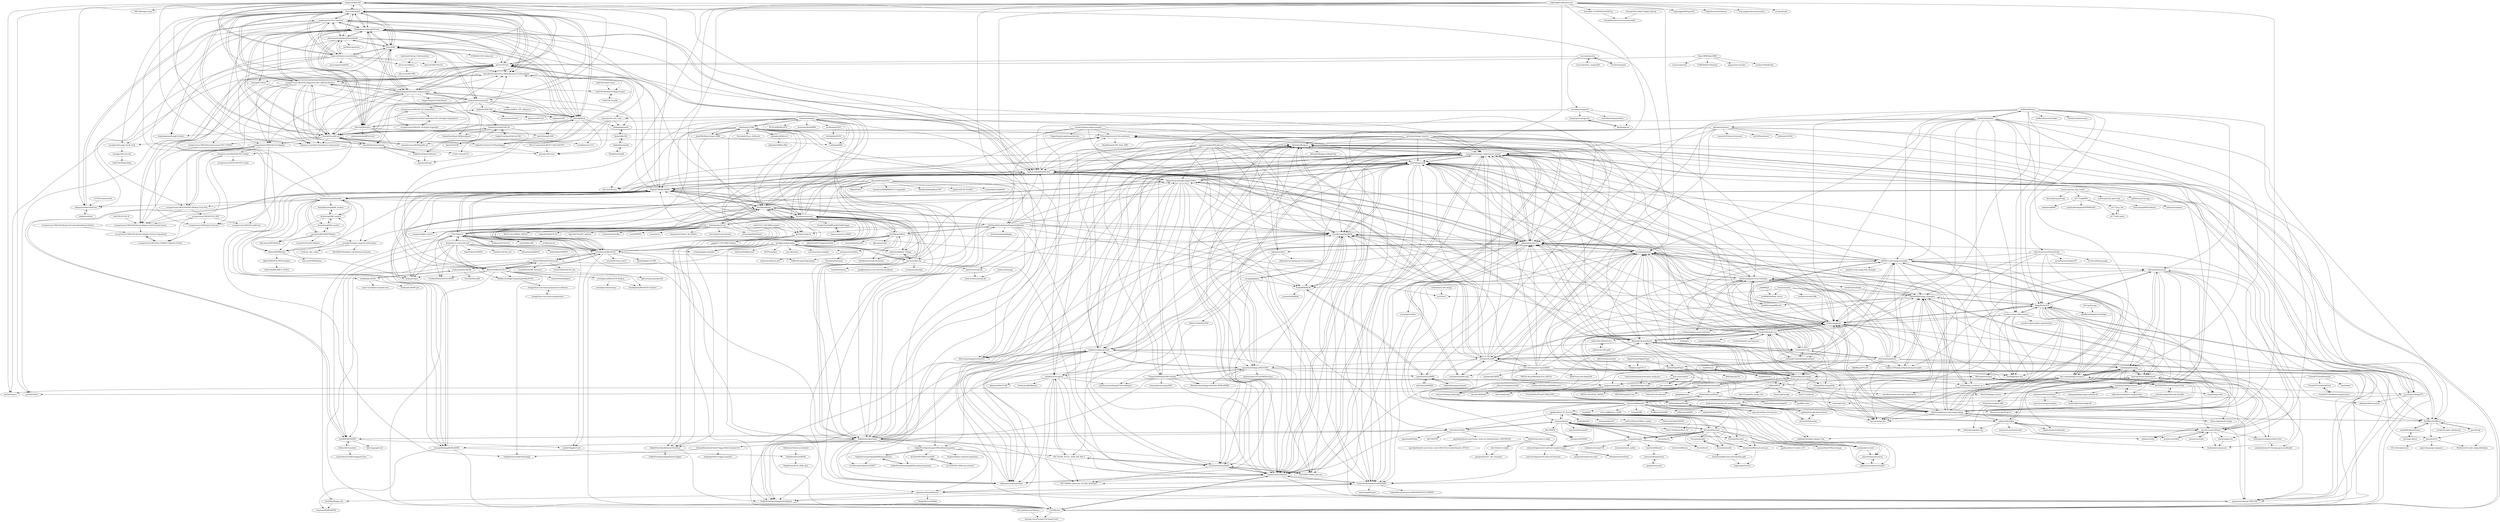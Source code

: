 digraph G {
"randyrossi/bmc64" -> "frntc/Sidekick64"
"randyrossi/bmc64" -> "pi1541/Pi1541"
"randyrossi/bmc64" -> "KimJorgensen/KungFuFlash"
"randyrossi/bmc64" -> "frntc/RAD"
"randyrossi/bmc64" -> "cknave/c64-pico-ram-interface"
"randyrossi/bmc64" -> "c0pperdragon/C64-Video-Enhancement"
"randyrossi/bmc64" -> "captain-amygdala/pistorm"
"randyrossi/bmc64" -> "mist64/c64ref" ["e"=1]
"randyrossi/bmc64" -> "mist64/cbmsrc" ["e"=1]
"randyrossi/bmc64" -> "mbarszcz-pcb/c64-rf-modulator-replacement"
"randyrossi/bmc64" -> "MEGA65/open-roms" ["e"=1]
"randyrossi/bmc64" -> "hoglet67/RGBtoHDMI"
"randyrossi/bmc64" -> "BlitterStudio/amiberry"
"randyrossi/bmc64" -> "randyrossi/vicii-kawari"
"randyrossi/bmc64" -> "idolpx/meatloaf-archived"
"keirf/greaseweazle" -> "keirf/flashfloppy"
"keirf/greaseweazle" -> "davidgiven/fluxengine"
"keirf/greaseweazle" -> "hoglet67/RGBtoHDMI"
"keirf/greaseweazle" -> "SukkoPera/OpenFlops"
"keirf/greaseweazle" -> "captain-amygdala/pistorm"
"keirf/greaseweazle" -> "keirf/disk-utilities"
"keirf/greaseweazle" -> "erichelgeson/BlueSCSI"
"keirf/greaseweazle" -> "adafruit/Adafruit_Floppy"
"keirf/greaseweazle" -> "RobSmithDev/ArduinoFloppyDiskReader"
"keirf/greaseweazle" -> "keirf/amiga-stuff"
"keirf/greaseweazle" -> "PiSCSI/piscsi"
"keirf/greaseweazle" -> "dwhinham/mt32-pi"
"keirf/greaseweazle" -> "nonarkitten/amiga_replacement_project"
"keirf/greaseweazle" -> "KimJorgensen/KungFuFlash"
"keirf/greaseweazle" -> "FrankieTheFluff/FluxMyFluffyFloppy"
"radiomanV/TL866" -> "vdudouyt/minipro"
"radiomanV/TL866" -> "JohnDMcMaster/open-tl866"
"radiomanV/TL866" -> "wd5gnr/qtl866"
"radiomanV/TL866" -> "Kreeblah/XGecu_Software"
"radiomanV/TL866" -> "keirf/pcb-projects"
"radiomanV/TL866" -> "niklasekstrom/a314"
"radiomanV/TL866" -> "RobSmithDev/ArduinoFloppyDiskReader"
"radiomanV/TL866" -> "endofexclusive/greta"
"radiomanV/TL866" -> "keirf/greaseweazle"
"radiomanV/TL866" -> "daveho/GALasm" ["e"=1]
"radiomanV/TL866" -> "bwack/Versa64Cart"
"radiomanV/TL866" -> "keirf/flashfloppy"
"radiomanV/TL866" -> "jbilander/SDBox-v2"
"radiomanV/TL866" -> "erichelgeson/BlueSCSI"
"radiomanV/TL866" -> "nonarkitten/amiga_replacement_project"
"SukkoPera/OpenFlops" -> "SukkoPera/Raemixx500"
"SukkoPera/OpenFlops" -> "SukkoPera/OpenAmiga500FastRamExpansion"
"SukkoPera/OpenFlops" -> "jbilander/ReAgnus"
"SukkoPera/OpenFlops" -> "LinuxJedi/AmigaRGBtoHDMI"
"SukkoPera/OpenFlops" -> "simoninns/SmallyMouse2"
"SukkoPera/OpenFlops" -> "EmberHeavyIndustries/HID2AMI"
"SukkoPera/OpenFlops" -> "keirf/flashfloppy"
"SukkoPera/OpenFlops" -> "LIV2/A500-2Meg-Chip-ram"
"SukkoPera/OpenFlops" -> "nonarkitten/amiga_replacement_project"
"SukkoPera/OpenFlops" -> "niklasekstrom/flickerfixer"
"SukkoPera/OpenFlops" -> "LIV2/Bluster"
"SukkoPera/OpenFlops" -> "SukkoPera/OpenKickstartSwitcher"
"SukkoPera/OpenFlops" -> "RichardRozehnal/Gotek-Floppy-Disk-Emulator-V2"
"SukkoPera/OpenFlops" -> "PiStorm/pistorm32-lite-hardware"
"SukkoPera/OpenFlops" -> "screwbreaker/OpenA1200RTC"
"dirkwhoffmann/vAmiga" -> "dirkwhoffmann/virtualc64"
"dirkwhoffmann/vAmiga" -> "vAmigaWeb/vAmigaWeb"
"dirkwhoffmann/vAmiga" -> "cnvogelg/amitools"
"dirkwhoffmann/vAmiga" -> "dirkwhoffmann/Moira"
"dirkwhoffmann/vAmiga" -> "BlitterStudio/amiberry"
"dirkwhoffmann/vAmiga" -> "prb28/vscode-amiga-assembly"
"dirkwhoffmann/vAmiga" -> "nonarkitten/amiga_replacement_project"
"dirkwhoffmann/vAmiga" -> "FrodeSolheim/fs-uae"
"dirkwhoffmann/vAmiga" -> "niklasekstrom/a314"
"dirkwhoffmann/vAmiga" -> "bebbo/amiga-gcc"
"dirkwhoffmann/vAmiga" -> "keirf/amiga-stuff"
"dirkwhoffmann/vAmiga" -> "michalsc/Emu68"
"dirkwhoffmann/vAmiga" -> "BartmanAbyss/vscode-amiga-debug"
"dirkwhoffmann/vAmiga" -> "MrV2K/WHDLoad-Download-Tool"
"dirkwhoffmann/vAmiga" -> "adflib/ADFlib"
"FozzTexx/ninepin" -> "Larswad/uno2iec"
"FrodeSolheim/fs-uae" -> "tonioni/WinUAE"
"FrodeSolheim/fs-uae" -> "FrodeSolheim/fs-uae-launcher"
"FrodeSolheim/fs-uae" -> "BlitterStudio/amiberry"
"FrodeSolheim/fs-uae" -> "bebbo/amiga-gcc"
"FrodeSolheim/fs-uae" -> "naTmeg/ScriptedAmigaEmulator"
"FrodeSolheim/fs-uae" -> "cnvogelg/amitools"
"FrodeSolheim/fs-uae" -> "dirkwhoffmann/vAmiga"
"FrodeSolheim/fs-uae" -> "prb28/vscode-amiga-assembly"
"FrodeSolheim/fs-uae" -> "ChuckyGang/DiagROM"
"FrodeSolheim/fs-uae" -> "keirf/amiga-stuff"
"FrodeSolheim/fs-uae" -> "BartmanAbyss/vscode-amiga-debug"
"FrodeSolheim/fs-uae" -> "alpine9000/amiga_examples"
"FrodeSolheim/fs-uae" -> "amigavision/AmigaVision" ["e"=1]
"FrodeSolheim/fs-uae" -> "adtools/amigaos-cross-toolchain"
"FrodeSolheim/fs-uae" -> "kusma/amiga-dev"
"FrodeSolheim/fs-uae-launcher" -> "FrodeSolheim/fs-uae"
"bebbo/amiga-gcc" -> "BartmanAbyss/vscode-amiga-debug"
"bebbo/amiga-gcc" -> "cnvogelg/amitools"
"bebbo/amiga-gcc" -> "AmigaPorts/ACE"
"bebbo/amiga-gcc" -> "prb28/vscode-amiga-assembly"
"bebbo/amiga-gcc" -> "adtools/amigaos-cross-toolchain"
"bebbo/amiga-gcc" -> "ChuckyGang/DiagROM"
"bebbo/amiga-gcc" -> "niklasekstrom/a314"
"bebbo/amiga-gcc" -> "AmiBlitz/AmiBlitz3"
"bebbo/amiga-gcc" -> "keirf/amiga-stuff"
"bebbo/amiga-gcc" -> "nonarkitten/amiga_replacement_project"
"bebbo/amiga-gcc" -> "thorfdbg/rkrm-dos"
"bebbo/amiga-gcc" -> "weiju/amiga_hardware_in_c"
"bebbo/amiga-gcc" -> "bebbo/amigaos-cross-toolchain"
"bebbo/amiga-gcc" -> "FrodeSolheim/fs-uae"
"bebbo/amiga-gcc" -> "leifo/haujobb-amiga"
"ggnkua/Atari_ST_Sources" -> "emutos/emutos"
"ggnkua/Atari_ST_Sources" -> "freemint/libcmini"
"ggnkua/Atari_ST_Sources" -> "freemint/freemint"
"ggnkua/Atari_ST_Sources" -> "ReservoirGods/GODLIB"
"ggnkua/Atari_ST_Sources" -> "retro16/acsi2stm"
"ggnkua/Atari_ST_Sources" -> "atarijookie/ce-atari"
"ggnkua/Atari_ST_Sources" -> "jhubrt/demOS"
"ggnkua/Atari_ST_Sources" -> "miniupnp/AtariST"
"ggnkua/Atari_ST_Sources" -> "gwEm303/maxYMiser_replay"
"ggnkua/Atari_ST_Sources" -> "Pierre-Terdiman/Atari_ST"
"ggnkua/Atari_ST_Sources" -> "th-otto/tos1x"
"ggnkua/Atari_ST_Sources" -> "aranym/aranym"
"ggnkua/Atari_ST_Sources" -> "freemint/m68k-atari-mint-gcc"
"ggnkua/Atari_ST_Sources" -> "planeturban/ubeswitch"
"ggnkua/Atari_ST_Sources" -> "planeturban/ubeswitchmk6"
"emartisoft/Rastari" -> "EmmanuelKasper/mck"
"squalldc/hataroid" -> "EmmanuelKasper/mck"
"retro16/acsi2stm" -> "sidecartridge/atarist-sidecart-raspberry-pico"
"retro16/acsi2stm" -> "agranlund/STRam"
"retro16/acsi2stm" -> "fieldofcows/atari-st-rpikb"
"retro16/acsi2stm" -> "SukkoPera/OpenFlops"
"retro16/acsi2stm" -> "sporniket/kicad-conversions--atari-ste-motherboard--c300780-001"
"retro16/acsi2stm" -> "IanSB/RGBtoHDMI"
"retro16/acsi2stm" -> "emutos/emutos"
"retro16/acsi2stm" -> "dh219/DSTB"
"wd5gnr/qtl866" -> "vdudouyt/minipro"
"davidgiven/fluxengine" -> "keirf/greaseweazle"
"davidgiven/fluxengine" -> "adafruit/Adafruit_Floppy"
"davidgiven/fluxengine" -> "keirf/disk-utilities"
"davidgiven/fluxengine" -> "keirf/flashfloppy"
"davidgiven/fluxengine" -> "picosonic/bbc-fdc"
"davidgiven/fluxengine" -> "SukkoPera/OpenFlops"
"davidgiven/fluxengine" -> "simonowen/samdisk"
"davidgiven/fluxengine" -> "erichelgeson/BlueSCSI"
"davidgiven/fluxengine" -> "aaru-dps/Aaru" ["e"=1]
"davidgiven/fluxengine" -> "hoglet67/RGBtoHDMI"
"davidgiven/fluxengine" -> "necroware/mce-adapter" ["e"=1]
"davidgiven/fluxengine" -> "schlae/graphics-gremlin" ["e"=1]
"davidgiven/fluxengine" -> "BlueSCSI/BlueSCSI-v2"
"davidgiven/fluxengine" -> "dmolony/DiskBrowser" ["e"=1]
"davidgiven/fluxengine" -> "ADTPro/adtpro" ["e"=1]
"keirf/disk-utilities" -> "davidgiven/fluxengine"
"keirf/disk-utilities" -> "keirf/amiga-stuff"
"keirf/disk-utilities" -> "keirf/greaseweazle"
"keirf/disk-utilities" -> "keirf/greaseweazle-firmware"
"keirf/disk-utilities" -> "jfdelnero/HxCFloppyEmulator"
"keirf/disk-utilities" -> "RobSmithDev/ArduinoFloppyDiskReader"
"keirf/disk-utilities" -> "simonowen/samdisk"
"keirf/disk-utilities" -> "euanc/DiskFormatID" ["e"=1]
"keirf/disk-utilities" -> "keirf/flashfloppy"
"keirf/disk-utilities" -> "cnvogelg/amitools"
"keirf/disk-utilities" -> "dgesswein/mfm"
"baldengineer/bit-preserve" -> "bwack/KU-14194HB-RevB-KiCad"
"baldengineer/bit-preserve" -> "SukkoPera/OpenFlops"
"baldengineer/bit-preserve" -> "MicroCoreLabs/Projects" ["e"=1]
"baldengineer/bit-preserve" -> "mahjongg2/ZX81plus38" ["e"=1]
"baldengineer/bit-preserve" -> "profdc9/Apple2Card" ["e"=1]
"baldengineer/bit-preserve" -> "hoglet67/RGBtoHDMI"
"baldengineer/bit-preserve" -> "mbarszcz-pcb/c64-rf-modulator-replacement"
"baldengineer/bit-preserve" -> "SukkoPera/LittleSixteen"
"baldengineer/bit-preserve" -> "frntc/Sidekick64"
"baldengineer/bit-preserve" -> "sean-gugler/u4remasteredA2"
"baldengineer/bit-preserve" -> "a2-4am/4cade" ["e"=1]
"baldengineer/bit-preserve" -> "V2RetroComputing/analog" ["e"=1]
"baldengineer/bit-preserve" -> "nonarkitten/amiga_replacement_project"
"baldengineer/bit-preserve" -> "keirf/amiga-stuff"
"baldengineer/bit-preserve" -> "schlae/graphics-gremlin" ["e"=1]
"IanSB/RGBtoHDMI" -> "hoglet67/RGBtoHDMI"
"IanSB/RGBtoHDMI" -> "profdc9/Apple2Card" ["e"=1]
"IanSB/RGBtoHDMI" -> "bitfixer/bf-romulator"
"IanSB/RGBtoHDMI" -> "retro16/acsi2stm"
"IanSB/RGBtoHDMI" -> "btb/LanguageCard" ["e"=1]
"endofexclusive/greta" -> "PR77/68000_Relocator_FLASH_Kickstart"
"endofexclusive/greta" -> "PR77/A500_ACCEL_RAM_IDE-Rev-2"
"endofexclusive/greta" -> "gazzmaniac/Amiga-SMD-500"
"endofexclusive/greta" -> "jbilander/RA5-512K"
"endofexclusive/greta" -> "endofexclusive/deniser"
"endofexclusive/greta" -> "niklasekstrom/flickerfixer"
"endofexclusive/greta" -> "gianlucarenzi/AmigaPCDriveAdapter"
"endofexclusive/greta" -> "LIV2/GottaGoFastRAM"
"endofexclusive/greta" -> "istedman/A600Reborn"
"endofexclusive/greta" -> "jbilander/ReAgnus"
"leifo/haujobb-amiga" -> "flynn-nrg/tornado-amiga"
"leifo/haujobb-amiga" -> "theblacklotus/quaesar"
"leifo/haujobb-amiga" -> "AxisOxy/Planet-Rocklobster"
"leifo/haujobb-amiga" -> "deplinenoise/trackloader"
"leifo/haujobb-amiga" -> "askeksa/Cinter" ["e"=1]
"leifo/haujobb-amiga" -> "askeksa/Shrinkler"
"leifo/haujobb-amiga" -> "Kalmalyzer/adpcm-68k"
"leifo/haujobb-amiga" -> "spec-chum/Amiga-Scoopex-C"
"leifo/haujobb-amiga" -> "rjobling/Old-Jobbo-Amiga-Code"
"vdudouyt/minipro" -> "radiomanV/TL866"
"vdudouyt/minipro" -> "wd5gnr/qtl866"
"vdudouyt/minipro" -> "simoninns/SmallyMouse2"
"vdudouyt/minipro" -> "JohnDMcMaster/open-tl866"
"vdudouyt/minipro" -> "daveho/GALasm" ["e"=1]
"vdudouyt/minipro" -> "terriblefire/tf530"
"vdudouyt/minipro" -> "ChuckyGang/DiagROM"
"vdudouyt/minipro" -> "keirf/pcb-projects"
"vdudouyt/minipro" -> "bwack/Versa64Cart"
"vdudouyt/minipro" -> "BleuLlama/AmigaSchematics"
"vdudouyt/minipro" -> "RC2014Z80/RC2014" ["e"=1]
"vdudouyt/minipro" -> "niklasekstrom/flickerfixer"
"vdudouyt/minipro" -> "keirf/flashfloppy"
"vdudouyt/minipro" -> "nonarkitten/amiga_replacement_project"
"vdudouyt/minipro" -> "wwarthen/RomWBW" ["e"=1]
"h5n1xp/Omega" -> "djh0ffman/KnightmareAmiga"
"dhansel/WifiModem" -> "maccasoft/WifiModem"
"dhansel/WifiModem" -> "djbottrill/ESP32-Z80-Emulator"
"Retro-Commodore/RCEU1264-C64-PSU" -> "jamarju/c64-sram"
"SukkoPera/Raemixx500" -> "gazzmaniac/Amiga-SMD-500"
"SukkoPera/Raemixx500" -> "SukkoPera/OpenAmiga500FastRamExpansion"
"SukkoPera/Raemixx500" -> "jbilander/ReAgnus"
"SukkoPera/Raemixx500" -> "BleuLlama/AmigaSchematics"
"SukkoPera/Raemixx500" -> "LIV2/GottaGoFastRAM"
"SukkoPera/Raemixx500" -> "SukkoPera/OpenAmigaVideoHybrid"
"SukkoPera/Raemixx500" -> "niklasekstrom/flickerfixer"
"SukkoPera/Raemixx500" -> "LIV2/Bluster"
"SukkoPera/Raemixx500" -> "endofexclusive/deniser"
"SukkoPera/Raemixx500" -> "nonarkitten/amiga_replacement_project"
"SukkoPera/Raemixx500" -> "LIV2/A500-2Meg-Chip-ram"
"SukkoPera/Raemixx500" -> "ChuckyGang/DiagROM"
"SukkoPera/Raemixx500" -> "niklasekstrom/a314"
"SukkoPera/Raemixx500" -> "SukkoPera/OpenFlops"
"SukkoPera/Raemixx500" -> "jasonsbeer/Amiga-2000-EATX"
"pi1541/Pi1541" -> "KimJorgensen/KungFuFlash"
"pi1541/Pi1541" -> "c0pperdragon/C64-Video-Enhancement"
"pi1541/Pi1541" -> "frntc/Sidekick64"
"pi1541/Pi1541" -> "bwack/Versa64Cart"
"pi1541/Pi1541" -> "svenpetersen1965/C64-Diagnostic-Rev.-586220-Harness"
"pi1541/Pi1541" -> "frntc/RAD"
"pi1541/Pi1541" -> "hackup/Pi1541io"
"pi1541/Pi1541" -> "captain-amygdala/pistorm"
"pi1541/Pi1541" -> "randyrossi/bmc64"
"pi1541/Pi1541" -> "frntc/SIDKick"
"pi1541/Pi1541" -> "bwack/C64-Switchless-Multi-Kernal-27C256-adapter"
"pi1541/Pi1541" -> "mist64/c64ref" ["e"=1]
"pi1541/Pi1541" -> "mist64/cbmsrc" ["e"=1]
"pi1541/Pi1541" -> "randyrossi/vicii-kawari"
"pi1541/Pi1541" -> "svenpetersen1965/C64-A-V-Adaptor"
"niklasekstrom/a314" -> "nonarkitten/amiga_replacement_project"
"niklasekstrom/a314" -> "endofexclusive/deniser"
"niklasekstrom/a314" -> "ChuckyGang/DiagROM"
"niklasekstrom/a314" -> "niklasekstrom/flickerfixer"
"niklasekstrom/a314" -> "EmberHeavyIndustries/HID2AMI"
"niklasekstrom/a314" -> "endofexclusive/greta"
"niklasekstrom/a314" -> "captain-amygdala/pistorm"
"niklasekstrom/a314" -> "keirf/amiga-stuff"
"niklasekstrom/a314" -> "jbilander/ReAgnus"
"niklasekstrom/a314" -> "gazzmaniac/Amiga-SMD-500"
"niklasekstrom/a314" -> "Acill/A4000RevB"
"niklasekstrom/a314" -> "c0pperdragon/Amiga-Digital-Video"
"niklasekstrom/a314" -> "SukkoPera/Raemixx500"
"niklasekstrom/a314" -> "jbilander/sdbox"
"niklasekstrom/a314" -> "cnvogelg/amitools"
"aros-development-team/AROS" -> "bebbo/amiga-gcc"
"aros-development-team/AROS" -> "michalsc/Emu68"
"aros-development-team/AROS" -> "ApolloTeam-dev/ApolloOS"
"aros-development-team/AROS" -> "cnvogelg/amitools"
"aros-development-team/AROS" -> "thorfdbg/rkrm-dos"
"aros-development-team/AROS" -> "niklasekstrom/a314"
"aros-development-team/AROS" -> "deadwood2/AROS"
"aros-development-team/AROS" -> "amiga-mui/muidev"
"aros-development-team/AROS" -> "nonarkitten/amiga_replacement_project"
"aros-development-team/AROS" -> "michalsc/Emu68-tools"
"aros-development-team/AROS" -> "AmiBlitz/AmiBlitz3"
"aros-development-team/AROS" -> "FrodeSolheim/fs-uae"
"aros-development-team/AROS" -> "captain-amygdala/pistorm"
"aros-development-team/AROS" -> "dirkwhoffmann/vAmiga"
"aros-development-team/AROS" -> "MiSTer-devel/Minimig-AGA_MiSTer" ["e"=1]
"michalsc/Emu68" -> "captain-amygdala/pistorm"
"michalsc/Emu68" -> "michalsc/Emu68-tools"
"michalsc/Emu68" -> "PiStorm/pistorm32-lite-hardware"
"michalsc/Emu68" -> "nonarkitten/amiga_replacement_project"
"michalsc/Emu68" -> "niklasekstrom/a314"
"michalsc/Emu68" -> "endofexclusive/deniser"
"michalsc/Emu68" -> "cnvogelg/amitools"
"michalsc/Emu68" -> "ChuckyGang/DiagROM"
"michalsc/Emu68" -> "c0pperdragon/Amiga-Digital-Video"
"michalsc/Emu68" -> "LIV2/Bluster"
"michalsc/Emu68" -> "aros-development-team/AROS"
"michalsc/Emu68" -> "keirf/amiga-stuff"
"michalsc/Emu68" -> "jasonsbeer/Amiga-2000-EATX"
"michalsc/Emu68" -> "BlitterStudio/amiberry"
"michalsc/Emu68" -> "bebbo/amiga-gcc"
"bwack/C64-Saver-bwack" -> "bwack/Versa64Cart"
"bwack/C64-Saver-bwack" -> "SukkoPera/OpenC64Saver"
"bwack/C64-Saver-bwack" -> "jamarju/c64-psu"
"historicalsource/DeluxePaint" -> "weiju/amiga_hardware_in_c"
"historicalsource/DeluxePaint" -> "prb28/vscode-amiga-assembly"
"historicalsource/DeluxePaint" -> "thorfdbg/rkrm-dos"
"historicalsource/DeluxePaint" -> "alpine9000/amiga_examples"
"historicalsource/DeluxePaint" -> "dverite/adebug-amiga"
"historicalsource/DeluxePaint" -> "sacredbanana/AmigaGPT"
"historicalsource/DeluxePaint" -> "AmigaPorts/ACE"
"Floppie209/Amiga2000-remake" -> "jasonsbeer/Amiga-2000-EATX"
"Floppie209/Amiga2000-remake" -> "Bloodmosher/Amiga-VideoSlot-RGBtoHDMI"
"Floppie209/Amiga2000-remake" -> "rhaamo/kicad-amiga2000"
"Floppie209/Amiga2000-remake" -> "gazzmaniac/Amiga-SMD-500"
"Floppie209/Amiga2000-remake" -> "gianlucarenzi/AmigaPCDriveAdapter"
"Floppie209/Amiga2000-remake" -> "LIV2/Bluster"
"Floppie209/Amiga2000-remake" -> "jbilander/ReAgnus"
"Floppie209/Amiga2000-remake" -> "endofexclusive/deniser"
"mafe72/27c160-tl866-adapter" -> "gaggi/27c160-tl866-adapter"
"mafe72/27c160-tl866-adapter" -> "SukkoPera/OpenKickstartSwitcher"
"mafe72/27c160-tl866-adapter" -> "keirf/pcb-projects"
"prb28/vscode-amiga-assembly" -> "BartmanAbyss/vscode-amiga-debug"
"prb28/vscode-amiga-assembly" -> "bebbo/amiga-gcc"
"prb28/vscode-amiga-assembly" -> "leifo/haujobb-amiga"
"prb28/vscode-amiga-assembly" -> "spec-chum/Amiga-Scoopex-C"
"prb28/vscode-amiga-assembly" -> "arnaud-carre/LSPlayer"
"prb28/vscode-amiga-assembly" -> "cnvogelg/amitools"
"prb28/vscode-amiga-assembly" -> "alpine9000/amiga_examples"
"prb28/vscode-amiga-assembly" -> "askeksa/Shrinkler"
"prb28/vscode-amiga-assembly" -> "niklasekstrom/a314"
"prb28/vscode-amiga-assembly" -> "thorfdbg/rkrm-dos"
"prb28/vscode-amiga-assembly" -> "nonarkitten/amiga_replacement_project"
"prb28/vscode-amiga-assembly" -> "dirkwhoffmann/vAmiga"
"prb28/vscode-amiga-assembly" -> "prb28/vscode-amiga-wks-example"
"prb28/vscode-amiga-assembly" -> "cahirwpz/demoscene"
"prb28/vscode-amiga-assembly" -> "keirf/amiga-stuff"
"grovdata/Amiga_Sources" -> "niklasekstrom/a314"
"grovdata/Amiga_Sources" -> "nonarkitten/amiga_replacement_project"
"grovdata/Amiga_Sources" -> "EmberHeavyIndustries/HID2AMI"
"grovdata/Amiga_Sources" -> "keirf/amiga-stuff"
"grovdata/Amiga_Sources" -> "ChuckyGang/DiagROM"
"grovdata/Amiga_Sources" -> "SukkoPera/Raemixx500"
"grovdata/Amiga_Sources" -> "jbilander/ReAgnus"
"grovdata/Amiga_Sources" -> "bebbo/amiga-gcc"
"grovdata/Amiga_Sources" -> "jasonsbeer/Amiga-2000-EATX"
"grovdata/Amiga_Sources" -> "captain-amygdala/pistorm"
"grovdata/Amiga_Sources" -> "cnvogelg/amitools"
"grovdata/Amiga_Sources" -> "michalsc/Emu68"
"grovdata/Amiga_Sources" -> "Floppie209/Amiga2000-remake"
"grovdata/Amiga_Sources" -> "endofexclusive/deniser"
"grovdata/Amiga_Sources" -> "jasonsbeer/AmigaPCI"
"EmberHeavyIndustries/HID2AMI" -> "endofexclusive/deniser"
"EmberHeavyIndustries/HID2AMI" -> "jbilander/ReAgnus"
"EmberHeavyIndustries/HID2AMI" -> "simoninns/SmallyMouse2"
"EmberHeavyIndustries/HID2AMI" -> "borb/amigahid-pico" ["e"=1]
"EmberHeavyIndustries/HID2AMI" -> "EmberHeavyIndustries/AMI-RGB2VGAULTIMATE"
"EmberHeavyIndustries/HID2AMI" -> "SukkoPera/OpenAmigaVideoHybrid"
"JohnDMcMaster/open-tl866" -> "radiomanV/TL866"
"JohnDMcMaster/open-tl866" -> "wd5gnr/qtl866"
"JohnDMcMaster/open-tl866" -> "keirf/pcb-projects"
"kstenerud/Musashi" -> "dirkwhoffmann/Moira"
"kstenerud/Musashi" -> "ijor/fx68k" ["e"=1]
"kstenerud/Musashi" -> "rosco-m68k/rosco_m68k" ["e"=1]
"kstenerud/Musashi" -> "cnvogelg/amitools"
"kstenerud/Musashi" -> "marhel/r68k"
"kstenerud/Musashi" -> "nonarkitten/amiga_replacement_project"
"kstenerud/Musashi" -> "emutos/emutos"
"kstenerud/Musashi" -> "ProfKelly/EASy68K" ["e"=1]
"kstenerud/Musashi" -> "BartmanAbyss/vscode-amiga-debug"
"kstenerud/Musashi" -> "jefftranter/68000" ["e"=1]
"kstenerud/Musashi" -> "tonioni/WinUAE"
"kstenerud/Musashi" -> "nukeykt/Nuked-OPN2" ["e"=1]
"kstenerud/Musashi" -> "freemint/freemint"
"kstenerud/Musashi" -> "ggnkua/Atari_ST_Sources"
"kstenerud/Musashi" -> "MicroCoreLabs/Projects" ["e"=1]
"SukkoPera/OpenKickstartSwitcher" -> "SukkoPera/OpenAmigaMouseTrigger"
"SukkoPera/OpenKickstartSwitcher" -> "SukkoPera/OpenAmigaVideoHybrid"
"PR77/A500_ACCEL_RAM_IDE-Rev-2" -> "PR77/68000_Relocator_FLASH_Kickstart"
"PR77/A500_ACCEL_RAM_IDE-Rev-2" -> "endofexclusive/greta"
"PR77/A500_ACCEL_RAM_IDE-Rev-2" -> "LIV2/GottaGoFastRAM"
"Acill/A4000RevB" -> "arananet/A4000db"
"Acill/A4000RevB" -> "aeberbach/A1200KB"
"Acill/A4000RevB" -> "ChuckyGang/DiagROM"
"Acill/A4000RevB" -> "endofexclusive/deniser"
"mikestir/k1208-drivers" -> "mikestir/k1208-cpld"
"SukkoPera/OpenAmiga600RamExpansion" -> "SukkoPera/OpenAmiga600FastRamExpansion"
"SukkoPera/OpenAmiga600RamExpansion" -> "SukkoPera/OpenAmiga500FastRamExpansion"
"SukkoPera/OpenAmiga600RamExpansion" -> "screwbreaker/OpenA1200RTC"
"SukkoPera/OpenAmigaVideoHybrid" -> "LIV2/Bluster"
"c0pperdragon/C64-Video-Enhancement" -> "svenpetersen1965/C64-Diagnostic-Rev.-586220-Harness"
"c0pperdragon/C64-Video-Enhancement" -> "bwack/Versa64Cart"
"c0pperdragon/C64-Video-Enhancement" -> "KimJorgensen/KungFuFlash"
"c0pperdragon/C64-Video-Enhancement" -> "frntc/Sidekick64"
"c0pperdragon/C64-Video-Enhancement" -> "c0pperdragon/A-VideoBoard"
"c0pperdragon/C64-Video-Enhancement" -> "mbarszcz-pcb/c64-rf-modulator-replacement"
"c0pperdragon/C64-Video-Enhancement" -> "bwack/C64-Switchless-Multi-Kernal-27C256-adapter"
"c0pperdragon/C64-Video-Enhancement" -> "frntc/RAD"
"c0pperdragon/C64-Video-Enhancement" -> "pi1541/Pi1541"
"c0pperdragon/C64-Video-Enhancement" -> "svenpetersen1965/C64-A-V-Adaptor"
"c0pperdragon/C64-Video-Enhancement" -> "randyrossi/vicii-kawari"
"c0pperdragon/C64-Video-Enhancement" -> "svenpetersen1965/Diag64cart"
"c0pperdragon/C64-Video-Enhancement" -> "bwack/C64-Saver-bwack"
"c0pperdragon/C64-Video-Enhancement" -> "frntc/SIDKick"
"c0pperdragon/C64-Video-Enhancement" -> "SukkoPera/OpenC64Cart"
"SukkoPera/OpenAmiga600FastRamExpansion" -> "SukkoPera/OpenAmiga600RamExpansion"
"SukkoPera/OpenAmiga500FastRamExpansion" -> "SukkoPera/OpenAmiga600RamExpansion"
"SukkoPera/OpenAmiga500FastRamExpansion" -> "kr239/A500-8MB-FastRAM"
"SukkoPera/OpenAmiga500FastRamExpansion" -> "SukkoPera/OpenAmiga600FastRamExpansion"
"SukkoPera/OpenAmiga500FastRamExpansion" -> "blark/a500plus-chipram-expansion"
"SukkoPera/OpenAmiga500FastRamExpansion" -> "PR77/A500_ACCEL_RAM_IDE-Rev-2"
"SukkoPera/OpenAmiga500FastRamExpansion" -> "gazzmaniac/Amiga-SMD-500"
"hekkelek/amiga-keyboard" -> "aeberbach/A1200KB"
"kr239/A500-8MB-FastRAM" -> "kr239/A500-14Mhz-Accelerator"
"tomas-nestorovic/RIDE" -> "FrankieTheFluff/FluxMyFluffyFloppy"
"tebl/C64-Lumafix" -> "tebl/C64-Modulator-Replacement"
"svenpetersen1965/C64-WiFi-Modem-User-Port" -> "svenpetersen1965/C64-A-V-Adaptor"
"svenpetersen1965/C64-WiFi-Modem-User-Port" -> "svenpetersen1965/Pi1541-HAT"
"svenpetersen1965/C64-WiFi-Modem-User-Port" -> "svenpetersen1965/C64-Kernal-Adaptor-Switch-short-board-"
"FrankieTheFluff/FluxMyFluffyFloppy" -> "tomas-nestorovic/RIDE"
"aeberbach/A1200KB" -> "hekkelek/amiga-keyboard"
"aeberbach/A1200KB" -> "aeberbach/A600KB"
"aeberbach/A1200KB" -> "Acill/A4000RevB"
"aeberbach/A1200KB" -> "jbilander/ReAgnus"
"hackup/Pi1541io" -> "SukkoPera/OpenC64WarpSpeed"
"hackup/Pi1541io" -> "svenpetersen1965/Epyx-FastLoad"
"Larswad/sd2iec_mega2560" -> "Larswad/uno2iec"
"planeturban/ubeswitchmk6" -> "planeturban/ubeswitch"
"mikestir/k1208-cpld" -> "mikestir/k1208-drivers"
"svenpetersen1965/C64-Diagnostic-Rev.-586220-Harness" -> "bwack/Versa64Cart"
"svenpetersen1965/C64-Diagnostic-Rev.-586220-Harness" -> "bwack/C64-Switchless-Multi-Kernal-27C256-adapter"
"svenpetersen1965/C64-Diagnostic-Rev.-586220-Harness" -> "svenpetersen1965/Diag64cart"
"svenpetersen1965/C64-Diagnostic-Rev.-586220-Harness" -> "svenpetersen1965/C64-A-V-Adaptor"
"svenpetersen1965/C64-Diagnostic-Rev.-586220-Harness" -> "svenpetersen1965/C64-replacement-PSU-230VAC-"
"svenpetersen1965/C64-Diagnostic-Rev.-586220-Harness" -> "c0pperdragon/C64-Video-Enhancement"
"svenpetersen1965/C64-Diagnostic-Rev.-586220-Harness" -> "mbarszcz-pcb/c64-rf-modulator-replacement"
"svenpetersen1965/C64-Diagnostic-Rev.-586220-Harness" -> "svenpetersen1965/C64-PSU-Global"
"svenpetersen1965/C64-Diagnostic-Rev.-586220-Harness" -> "bwack/C64-Saver-bwack"
"svenpetersen1965/C64-Diagnostic-Rev.-586220-Harness" -> "svenpetersen1965/C64-WiFi-Modem-User-Port"
"svenpetersen1965/C64-Diagnostic-Rev.-586220-Harness" -> "tebl/C64-Modulator-Replacement"
"svenpetersen1965/C64-Diagnostic-Rev.-586220-Harness" -> "svenpetersen1965/C64-Kernal-Adaptor-Switch-short-board-"
"svenpetersen1965/C64-Diagnostic-Rev.-586220-Harness" -> "frntc/Sidekick64"
"svenpetersen1965/C64-Diagnostic-Rev.-586220-Harness" -> "KimJorgensen/KungFuFlash"
"hatari/hatari" -> "emutos/emutos"
"hatari/hatari" -> "freemint/freemint"
"stardot/esp8266_modem" -> "ksalin/esp8266_modem"
"stardot/esp8266_modem" -> "mecparts/RetroWiFiModem"
"OpenCBM/OpenCBM" -> "sjgray/cbm-transfer"
"OpenCBM/OpenCBM" -> "markusC64/nibtools"
"OpenCBM/OpenCBM" -> "zyonee/opencbm"
"OpenCBM/OpenCBM" -> "pi1541/Pi1541"
"OpenCBM/OpenCBM" -> "COREi64/The-Phantom"
"sebastianbergmann/container-amiga-gcc" -> "obarthel/amiga-smbfs"
"msolajic/c64-magic-desk-512k" -> "msolajic/c64-uni-cart"
"PCemOnMac/PCemV14MacOSX" -> "dirkwhoffmann/Peddle"
"freemint/libcmini" -> "ggnkua/Arkos-Tracker-2-ST"
"freemint/libcmini" -> "freemint/m68k-atari-mint-gcc"
"freemint/libcmini" -> "sarnau/AtariSTRomListings"
"Larswad/uno2iec" -> "Larswad/sd2iec_mega2560"
"Larswad/uno2iec" -> "FozzTexx/ninepin"
"Larswad/uno2iec" -> "sweetlilmre/tapuino"
"Larswad/uno2iec" -> "pi1541/Pi1541"
"SukkoPera/OpenC64Cart16K" -> "SukkoPera/OpenC64Cart"
"deadwood2/AROS" -> "deadwood2/OdysseyWebBrowser"
"tebl/C64-Power-Saver" -> "tebl/C64-Modulator-Replacement"
"tditlu/amigeconv" -> "theblacklotus/quaesar"
"KimJorgensen/tapecart" -> "ikorb/tapecart"
"earok/BlitzBasicDemos" -> "nitrologic/blitz2"
"earok/BlitzBasicDemos" -> "AmiBlitz/AmiBlitz3"
"svenpetersen1965/C64-replacement-PSU-230VAC-" -> "svenpetersen1965/C64-Kernal-Adaptor-Switch-short-board-"
"svenpetersen1965/C64-Kernal-Adaptor-Switch-short-board-" -> "svenpetersen1965/C64-Kernal-Adapter-Switch-Long-Board"
"svenpetersen1965/C64-Keyboard-Controlled-Kernal-Switch" -> "svenpetersen1965/C64-Kernal-Adapter-Switch-Long-Board"
"svenpetersen1965/C64-CHARSET-Adaptor-Switch" -> "svenpetersen1965/C64-Kernal-Adapter-Switch-Long-Board"
"svenpetersen1965/Pi1541-HAT" -> "svenpetersen1965/C64-Kernal-Adaptor-Switch-short-board-"
"svenpetersen1965/Pi1541-HAT" -> "svenpetersen1965/Versa64Case"
"svenpetersen1965/Pi1541-HAT" -> "svenpetersen1965/C64-CHARSET-Adaptor-Switch"
"svenpetersen1965/Pi1541-HAT" -> "svenpetersen1965/Epyx-FastLoad"
"svenpetersen1965/C64-Kernal-Adapter-Switch-Long-Board" -> "svenpetersen1965/C64-CHARSET-Adaptor-Switch"
"FriendUPCloud/SubEther" -> "FriendUPCloud/friend-applications"
"FriendUPCloud/friend-applications" -> "FriendUPCloud/SubEther"
"kr239/A500-14Mhz-Accelerator" -> "kr239/A500-8MB-FastRAM"
"PiSCSI/piscsi" -> "erichelgeson/BlueSCSI"
"PiSCSI/piscsi" -> "BlueSCSI/BlueSCSI-v2"
"PiSCSI/piscsi" -> "hoglet67/RGBtoHDMI"
"PiSCSI/piscsi" -> "IanSB/RGBtoHDMI"
"PiSCSI/piscsi" -> "captain-amygdala/pistorm"
"PiSCSI/piscsi" -> "ZuluSCSI/ZuluSCSI-firmware"
"PiSCSI/piscsi" -> "keirf/greaseweazle"
"PiSCSI/piscsi" -> "keirf/flashfloppy"
"PiSCSI/piscsi" -> "retro16/acsi2stm"
"PiSCSI/piscsi" -> "rhalkyard/SEthernet" ["e"=1]
"PiSCSI/piscsi" -> "autc04/Retro68" ["e"=1]
"PiSCSI/piscsi" -> "SukkoPera/OpenFlops"
"PiSCSI/piscsi" -> "FreddyVRetro/ISA-PicoMEM" ["e"=1]
"PiSCSI/piscsi" -> "dosdude1/2.5-inch-ide-ssd"
"PiSCSI/piscsi" -> "cy384/ssheven" ["e"=1]
"erichelgeson/BlueSCSI" -> "PiSCSI/piscsi"
"erichelgeson/BlueSCSI" -> "BlueSCSI/BlueSCSI-v2"
"erichelgeson/BlueSCSI" -> "ztto/ArdSCSino-stm32"
"erichelgeson/BlueSCSI" -> "SukkoPera/OpenFlops"
"erichelgeson/BlueSCSI" -> "captain-amygdala/pistorm"
"erichelgeson/BlueSCSI" -> "keirf/flashfloppy"
"erichelgeson/BlueSCSI" -> "IanSB/RGBtoHDMI"
"erichelgeson/BlueSCSI" -> "hoglet67/RGBtoHDMI"
"erichelgeson/BlueSCSI" -> "ZuluSCSI/ZuluSCSI-firmware"
"erichelgeson/BlueSCSI" -> "keirf/greaseweazle"
"erichelgeson/BlueSCSI" -> "nonarkitten/amiga_replacement_project"
"erichelgeson/BlueSCSI" -> "V2RetroComputing/analog" ["e"=1]
"erichelgeson/BlueSCSI" -> "jbilander/ReAgnus"
"erichelgeson/BlueSCSI" -> "tjboldt/Apple2-IO-RPi" ["e"=1]
"erichelgeson/BlueSCSI" -> "profdc9/Apple2Card" ["e"=1]
"keirf/amiga-stuff" -> "ChuckyGang/DiagROM"
"keirf/amiga-stuff" -> "niklasekstrom/a314"
"keirf/amiga-stuff" -> "nonarkitten/amiga_replacement_project"
"keirf/amiga-stuff" -> "EmberHeavyIndustries/HID2AMI"
"keirf/amiga-stuff" -> "SukkoPera/Raemixx500"
"keirf/amiga-stuff" -> "c0pperdragon/Amiga-Digital-Video"
"keirf/amiga-stuff" -> "cnvogelg/amitools"
"keirf/amiga-stuff" -> "adtools/amigaos-cross-toolchain"
"keirf/amiga-stuff" -> "SukkoPera/OpenKickstartSwitcher"
"keirf/amiga-stuff" -> "BleuLlama/AmigaSchematics"
"keirf/amiga-stuff" -> "endofexclusive/deniser"
"keirf/amiga-stuff" -> "captain-amygdala/pistorm"
"keirf/amiga-stuff" -> "SukkoPera/OpenAmigaVideoHybrid"
"keirf/amiga-stuff" -> "LIV2/A500-2Meg-Chip-ram"
"keirf/amiga-stuff" -> "simoninns/SmallyMouse2"
"svenpetersen1965/C64-A-V-Adaptor" -> "svenpetersen1965/C64-Kernal-Adaptor-Switch-short-board-"
"svenpetersen1965/C64-A-V-Adaptor" -> "svenpetersen1965/Epyx-FastLoad"
"svenpetersen1965/C64-A-V-Adaptor" -> "svenpetersen1965/C64-PSU-Global"
"svenpetersen1965/C64-A-V-Adaptor" -> "svenpetersen1965/C64-WiFi-Modem-User-Port"
"EmmanuelKasper/mck" -> "squalldc/hataroid"
"KimJorgensen/KungFuFlash" -> "frntc/Sidekick64"
"KimJorgensen/KungFuFlash" -> "bwack/Versa64Cart"
"KimJorgensen/KungFuFlash" -> "c0pperdragon/C64-Video-Enhancement"
"KimJorgensen/KungFuFlash" -> "pi1541/Pi1541"
"KimJorgensen/KungFuFlash" -> "svenpetersen1965/C64-Diagnostic-Rev.-586220-Harness"
"KimJorgensen/KungFuFlash" -> "frntc/SIDKick-pico"
"KimJorgensen/KungFuFlash" -> "frntc/RAD"
"KimJorgensen/KungFuFlash" -> "KimJorgensen/KungFuFlash2"
"KimJorgensen/KungFuFlash" -> "frntc/SIDKick"
"KimJorgensen/KungFuFlash" -> "bwack/C64-Saver-bwack"
"KimJorgensen/KungFuFlash" -> "SensoriumEmbedded/TeensyROM"
"KimJorgensen/KungFuFlash" -> "wagiminator/C64-Collection"
"KimJorgensen/KungFuFlash" -> "bwack/C64-Switchless-Multi-Kernal-27C256-adapter"
"KimJorgensen/KungFuFlash" -> "captain-amygdala/pistorm"
"KimJorgensen/KungFuFlash" -> "hackup/Pi1541io"
"keirf/flashfloppy" -> "keirf/greaseweazle"
"keirf/flashfloppy" -> "hoglet67/RGBtoHDMI"
"keirf/flashfloppy" -> "captain-amygdala/pistorm"
"keirf/flashfloppy" -> "SukkoPera/OpenFlops"
"keirf/flashfloppy" -> "keirf/amiga-stuff"
"keirf/flashfloppy" -> "ramapcsx2/gbs-control" ["e"=1]
"keirf/flashfloppy" -> "davidgiven/fluxengine"
"keirf/flashfloppy" -> "polpo/picogus" ["e"=1]
"keirf/flashfloppy" -> "KimJorgensen/KungFuFlash"
"keirf/flashfloppy" -> "erichelgeson/BlueSCSI"
"keirf/flashfloppy" -> "c0pperdragon/Amiga-Digital-Video"
"keirf/flashfloppy" -> "dwhinham/mt32-pi"
"keirf/flashfloppy" -> "pi1541/Pi1541"
"keirf/flashfloppy" -> "ChuckyGang/DiagROM"
"keirf/flashfloppy" -> "michalsc/Emu68"
"wagiminator/C64-Collection" -> "SensoriumEmbedded/TeensyROM"
"wagiminator/C64-Collection" -> "frntc/Sidekick64"
"wagiminator/C64-Collection" -> "frntc/RAD"
"wagiminator/C64-Collection" -> "idolpx/meatloaf-archived"
"wagiminator/C64-Collection" -> "jamarju/c64_test_tools"
"wagiminator/C64-Collection" -> "OlegMishin/GotekFlashFloppy"
"wagiminator/C64-Collection" -> "frntc/SIDKick"
"wagiminator/C64-Collection" -> "svenpetersen1965/C64-WiFi-Modem-User-Port"
"wagiminator/C64-Collection" -> "bwack/C64-Switchless-Multi-Kernal-27C256-adapter"
"wagiminator/C64-Collection" -> "bwack/Versa64Cart"
"wagiminator/C64-Collection" -> "KimJorgensen/KungFuFlash"
"wagiminator/C64-Collection" -> "cknave/c64-pico-ram-interface"
"BartmanAbyss/vscode-amiga-debug" -> "prb28/vscode-amiga-assembly"
"BartmanAbyss/vscode-amiga-debug" -> "bebbo/amiga-gcc"
"BartmanAbyss/vscode-amiga-debug" -> "spec-chum/Amiga-Scoopex-C"
"BartmanAbyss/vscode-amiga-debug" -> "niklasekstrom/a314"
"BartmanAbyss/vscode-amiga-debug" -> "AmiBlitz/AmiBlitz3"
"BartmanAbyss/vscode-amiga-debug" -> "AmigaPorts/ACE"
"BartmanAbyss/vscode-amiga-debug" -> "leifo/haujobb-amiga"
"BartmanAbyss/vscode-amiga-debug" -> "alpine9000/amiga_examples"
"BartmanAbyss/vscode-amiga-debug" -> "arnaud-carre/LSPlayer"
"BartmanAbyss/vscode-amiga-debug" -> "cnvogelg/amitools"
"BartmanAbyss/vscode-amiga-debug" -> "keirf/amiga-stuff"
"BartmanAbyss/vscode-amiga-debug" -> "askeksa/Shrinkler"
"BartmanAbyss/vscode-amiga-debug" -> "cahirwpz/demoscene"
"BartmanAbyss/vscode-amiga-debug" -> "flynn-nrg/tornado-amiga"
"BartmanAbyss/vscode-amiga-debug" -> "kusma/amiga-dev"
"earok/scorpion-editor-demos" -> "AmigaPorts/ACE"
"earok/scorpion-editor-demos" -> "AmiBlitz/AmiBlitz3"
"earok/scorpion-editor-demos" -> "MrZammler/iGame"
"earok/scorpion-editor-demos" -> "BartmanAbyss/vscode-amiga-debug"
"earok/scorpion-editor-demos" -> "EmberHeavyIndustries/HID2AMI"
"earok/scorpion-editor-demos" -> "kusma/amiga-dev"
"earok/scorpion-editor-demos" -> "keirf/amiga-stuff"
"earok/scorpion-editor-demos" -> "bebbo/amiga-gcc"
"earok/scorpion-editor-demos" -> "earok/scorpion-editor-experimental"
"earok/scorpion-editor-demos" -> "thorfdbg/rkrm-dos"
"mriale/PyDPainter" -> "BartmanAbyss/vscode-amiga-debug"
"mriale/PyDPainter" -> "AmiBlitz/AmiBlitz3"
"mriale/PyDPainter" -> "bebbo/amiga-gcc"
"mriale/PyDPainter" -> "cnvogelg/amitools"
"mriale/PyDPainter" -> "steffest/DPaint-js"
"mriale/PyDPainter" -> "prb28/vscode-amiga-assembly"
"mriale/PyDPainter" -> "earok/scorpion-editor-demos"
"mriale/PyDPainter" -> "rewtnull/amigafonts"
"mriale/PyDPainter" -> "leifo/haujobb-amiga"
"mriale/PyDPainter" -> "captain-amygdala/pistorm"
"mriale/PyDPainter" -> "niklasekstrom/a314"
"mriale/PyDPainter" -> "dirkwhoffmann/vAmiga"
"mriale/PyDPainter" -> "dplanitzer/Serena"
"mriale/PyDPainter" -> "AmigaPorts/ACE"
"mriale/PyDPainter" -> "spec-chum/Amiga-Scoopex-C"
"cnvogelg/amitools" -> "bebbo/amiga-gcc"
"cnvogelg/amitools" -> "niklasekstrom/a314"
"cnvogelg/amitools" -> "adtools/amigaos-cross-toolchain"
"cnvogelg/amitools" -> "keirf/amiga-stuff"
"cnvogelg/amitools" -> "nonarkitten/amiga_replacement_project"
"cnvogelg/amitools" -> "jens-maus/amissl"
"cnvogelg/amitools" -> "amiga-mui/muidev"
"cnvogelg/amitools" -> "adflib/ADFlib"
"cnvogelg/amitools" -> "prb28/vscode-amiga-assembly"
"cnvogelg/amitools" -> "BartmanAbyss/vscode-amiga-debug"
"cnvogelg/amitools" -> "ChuckyGang/DiagROM"
"cnvogelg/amitools" -> "cnvogelg/romdisk"
"cnvogelg/amitools" -> "michalsc/Emu68"
"cnvogelg/amitools" -> "alpine9000/amiga_examples"
"cnvogelg/amitools" -> "jotd666/amiga68ktools"
"aeberbach/A600KB" -> "aeberbach/A1200KB"
"c0pperdragon/Amiga-Digital-Video" -> "LinuxJedi/AmigaRGBtoHDMI"
"c0pperdragon/Amiga-Digital-Video" -> "captain-amygdala/pistorm"
"c0pperdragon/Amiga-Digital-Video" -> "hoglet67/RGBtoHDMI"
"c0pperdragon/Amiga-Digital-Video" -> "niklasekstrom/a314"
"c0pperdragon/Amiga-Digital-Video" -> "Bloodmosher/Amiga-VideoSlot-RGBtoHDMI"
"c0pperdragon/Amiga-Digital-Video" -> "keirf/amiga-stuff"
"c0pperdragon/Amiga-Digital-Video" -> "nonarkitten/amiga_replacement_project"
"c0pperdragon/Amiga-Digital-Video" -> "LIV2/GottaGoFastRAM"
"c0pperdragon/Amiga-Digital-Video" -> "SukkoPera/Raemixx500"
"c0pperdragon/Amiga-Digital-Video" -> "ChuckyGang/DiagROM"
"c0pperdragon/Amiga-Digital-Video" -> "EmberHeavyIndustries/HID2AMI"
"c0pperdragon/Amiga-Digital-Video" -> "PiStorm/pistorm32-lite-hardware"
"c0pperdragon/Amiga-Digital-Video" -> "PR77/A500_ACCEL_RAM_IDE-Rev-2"
"c0pperdragon/Amiga-Digital-Video" -> "LIV2/A500-2Meg-Chip-ram"
"c0pperdragon/Amiga-Digital-Video" -> "SukkoPera/OpenAmiga500FastRamExpansion"
"Kreeblah/XGecu_Software" -> "radiomanV/TL866"
"ssshake/vintage-computer-wifi-modem" -> "TheOldNet/theoldnet-wifi-firmware-binaries"
"ssshake/vintage-computer-wifi-modem" -> "dhansel/WifiModem"
"ssshake/vintage-computer-wifi-modem" -> "e1z0/esp_slip_router"
"mecparts/RetroWiFiModem" -> "stardot/esp8266_modem"
"mecparts/RetroWiFiModem" -> "bozimmerman/Zimodem"
"mecparts/RetroWiFiModem" -> "ssshake/vintage-computer-wifi-modem"
"mecparts/RetroWiFiModem" -> "mecparts/PicoWiFiModem"
"mecparts/RetroWiFiModem" -> "ksalin/esp8266_modem"
"mecparts/RetroWiFiModem" -> "dhansel/WifiModem"
"mecparts/RetroWiFiModem" -> "8bit-bruno/WiFiModem"
"echolevel/open-amiga-sampler" -> "BleuLlama/AmigaSchematics"
"echolevel/open-amiga-sampler" -> "SukkoPera/OpenKickstartSwitcher"
"echolevel/open-amiga-sampler" -> "jbilander/sdbox"
"echolevel/open-amiga-sampler" -> "MagerValp/ArcadeGameSelector" ["e"=1]
"echolevel/open-amiga-sampler" -> "keirf/amiga-stuff"
"echolevel/open-amiga-sampler" -> "PiStorm/pistorm32-lite-hardware"
"echolevel/open-amiga-sampler" -> "Acill/A4000RevB"
"chris-jh/OpenLaserMouse" -> "wiretap-retro/Prelude-ZII-Sound-Card"
"HippoPlayer/HippoPlayer" -> "koobo/HippoPlayer"
"HippoPlayer/HippoPlayer" -> "tdolphin-org/CPU-A"
"nonarkitten/amiga_replacement_project" -> "jbilander/ReAgnus"
"nonarkitten/amiga_replacement_project" -> "endofexclusive/deniser"
"nonarkitten/amiga_replacement_project" -> "niklasekstrom/a314"
"nonarkitten/amiga_replacement_project" -> "ChuckyGang/DiagROM"
"nonarkitten/amiga_replacement_project" -> "LIV2/Bluster"
"nonarkitten/amiga_replacement_project" -> "niklasekstrom/flickerfixer"
"nonarkitten/amiga_replacement_project" -> "EmberHeavyIndustries/HID2AMI"
"nonarkitten/amiga_replacement_project" -> "gazzmaniac/Amiga-SMD-500"
"nonarkitten/amiga_replacement_project" -> "LIV2/GottaGoFastRAM"
"nonarkitten/amiga_replacement_project" -> "jasonsbeer/AmigaPCI"
"nonarkitten/amiga_replacement_project" -> "jasonsbeer/Amiga-2000-EATX"
"nonarkitten/amiga_replacement_project" -> "LinuxJedi/AmigaRGBtoHDMI"
"nonarkitten/amiga_replacement_project" -> "keirf/amiga-stuff"
"nonarkitten/amiga_replacement_project" -> "Acill/A4000RevB"
"nonarkitten/amiga_replacement_project" -> "aeberbach/A1200KB"
"jotd666/jst" -> "jotd666/whdload_slaves"
"bitfixer/bf-romulator" -> "IanSB/RGBtoHDMI"
"bitfixer/bf-romulator" -> "misterblack1/trs80-diagnosticrom" ["e"=1]
"keirf/flashfloppy-osd" -> "solarmon/RGBtoHDMI"
"AmiBlitz/AmiBlitz3" -> "earok/BlitzBasicDemos"
"AmiBlitz/AmiBlitz3" -> "gooofy/aqb"
"AmiBlitz/AmiBlitz3" -> "MickGyver/vscode-amiga-blitzbasic"
"AmiBlitz/AmiBlitz3" -> "dmcoles/EVO"
"AmiBlitz/AmiBlitz3" -> "AmigaPorts/ACE"
"AmiBlitz/AmiBlitz3" -> "BartmanAbyss/vscode-amiga-debug"
"AmiBlitz/AmiBlitz3" -> "earok/chocolate_blitzbasic2"
"mbarszcz-pcb/c64-rf-modulator-replacement" -> "1c3d1v3r/neatPLA"
"Sakura-IT/AmiExtFDD" -> "gianlucarenzi/AmigaPCDriveAdapter"
"spec-chum/Amiga-Scoopex-C" -> "leifo/haujobb-amiga"
"spec-chum/Amiga-Scoopex-C" -> "BartmanAbyss/vscode-amiga-debug"
"spec-chum/Amiga-Scoopex-C" -> "cahirwpz/demoscene"
"spec-chum/Amiga-Scoopex-C" -> "weiju/amiga_hardware_in_c"
"spec-chum/Amiga-Scoopex-C" -> "vAmigaWeb/vAmigaWeb"
"spec-chum/Amiga-Scoopex-C" -> "prb28/vscode-amiga-assembly"
"spec-chum/Amiga-Scoopex-C" -> "kusma/amiga-dev"
"spec-chum/Amiga-Scoopex-C" -> "arnaud-carre/LSPlayer"
"spec-chum/Amiga-Scoopex-C" -> "AmigaPorts/ACE"
"spec-chum/Amiga-Scoopex-C" -> "weiju/amiga-stuff"
"svenpetersen1965/Epyx-FastLoad" -> "svenpetersen1965/C64-CHARSET-Adaptor-Switch"
"frntc/Sidekick64" -> "frntc/SIDKick"
"frntc/Sidekick64" -> "frntc/RAD"
"frntc/Sidekick64" -> "KimJorgensen/KungFuFlash"
"frntc/Sidekick64" -> "wagiminator/C64-Collection"
"frntc/Sidekick64" -> "frntc/SIDKick-pico"
"frntc/Sidekick64" -> "c0pperdragon/C64-Video-Enhancement"
"frntc/Sidekick64" -> "svenpetersen1965/C64-Diagnostic-Rev.-586220-Harness"
"frntc/Sidekick64" -> "bwack/Versa64Cart"
"frntc/Sidekick64" -> "bwack/C64-Switchless-Multi-Kernal-27C256-adapter"
"frntc/Sidekick64" -> "SensoriumEmbedded/TeensyROM"
"frntc/Sidekick64" -> "cknave/c64-pico-ram-interface"
"frntc/Sidekick64" -> "pi1541/Pi1541"
"frntc/Sidekick64" -> "mbarszcz-pcb/c64-rf-modulator-replacement"
"frntc/Sidekick64" -> "msolajic/c64-magic-desk-512k"
"frntc/Sidekick64" -> "randyrossi/bmc64"
"ApolloTeam-dev/ApolloOS" -> "dmcoles/ReBuild"
"svenpetersen1965/C64-PSU-Global" -> "svenpetersen1965/Epyx-FastLoad"
"svenpetersen1965/C64-PSU-Global" -> "svenpetersen1965/C64-PSU-Combi"
"svenpetersen1965/C64-PSU-Global" -> "svenpetersen1965/C64-Kernal-Adaptor-Switch-short-board-"
"bwack/KU-14194HB-RevB-KiCad" -> "KicadRetroArchive/Commodore64C"
"niklasekstrom/flickerfixer" -> "jbilander/ReAgnus"
"LIV2/A500-2Meg-Chip-ram" -> "LIV2/GottaGoFastRAM"
"jbilander/sdbox" -> "niklasekstrom/amiga-par-to-spi-adapter"
"jbilander/sdbox" -> "jbilander/ReAgnus"
"jbilander/sdbox" -> "endofexclusive/deniser"
"jbilander/sdbox" -> "niklasekstrom/flickerfixer"
"dirkwhoffmann/Moira" -> "dirkwhoffmann/vAmigaTS"
"dirkwhoffmann/Moira" -> "kstenerud/Musashi"
"dirkwhoffmann/Moira" -> "dirkwhoffmann/Peddle"
"dirkwhoffmann/Moira" -> "ijor/68k-undoc" ["e"=1]
"gooofy/aqb" -> "dmcoles/EVO"
"gooofy/aqb" -> "AmiBlitz/AmiBlitz3"
"tebl/C64-Modulator-Replacement" -> "tebl/C64-Lumafix"
"Kalmalyzer/subpixel-blitter-line" -> "jonathanbennett73/amiga-pjz-sax-offender"
"msolajic/c64-uni-cart" -> "tebl/C64-BlinkenDiag"
"sweetlilmre/tapuino" -> "ikorb/tapecart"
"sweetlilmre/tapuino" -> "jamarju/c64_test_tools"
"sweetlilmre/tapuino" -> "sweetlilmre/TapuinoNext"
"sweetlilmre/tapuino" -> "KimJorgensen/tapecart"
"sbelectronics/ups" -> "sbelectronics/smb-pi-lib"
"Moon70/Amiga-sources" -> "grahambates/inside-the-machine-public"
"Moon70/Amiga-sources" -> "pchalamet/amiga-sources"
"captain-amygdala/pistorm" -> "michalsc/Emu68"
"captain-amygdala/pistorm" -> "c0pperdragon/Amiga-Digital-Video"
"captain-amygdala/pistorm" -> "niklasekstrom/a314"
"captain-amygdala/pistorm" -> "nonarkitten/amiga_replacement_project"
"captain-amygdala/pistorm" -> "PiStorm/pistorm32-lite-hardware"
"captain-amygdala/pistorm" -> "hoglet67/RGBtoHDMI"
"captain-amygdala/pistorm" -> "keirf/flashfloppy"
"captain-amygdala/pistorm" -> "keirf/amiga-stuff"
"captain-amygdala/pistorm" -> "BlitterStudio/amiberry"
"captain-amygdala/pistorm" -> "ChuckyGang/DiagROM"
"captain-amygdala/pistorm" -> "KimJorgensen/KungFuFlash"
"captain-amygdala/pistorm" -> "LinuxJedi/AmigaRGBtoHDMI"
"captain-amygdala/pistorm" -> "SukkoPera/OpenFlops"
"captain-amygdala/pistorm" -> "pi1541/Pi1541"
"captain-amygdala/pistorm" -> "frntc/Sidekick64"
"bwack/C64-250407-Replica-KiCad" -> "KicadRetroArchive/Commodore64C"
"frntc/SIDKick" -> "frntc/Sidekick64"
"frntc/SIDKick" -> "frntc/SIDKick-pico"
"frntc/SIDKick" -> "frntc/RAD"
"frntc/SIDKick" -> "Sgw32/KungFuSID"
"frntc/SIDKick" -> "1c3d1v3r/neatPLA"
"frntc/SIDKick" -> "daglem/reDIP-SID"
"frntc/SIDKick" -> "hbekel/reprom64"
"frntc/SIDKick" -> "jamarju/c64-sram"
"frntc/SIDKick" -> "bwack/C64-Switchless-Multi-Kernal-27C256-adapter"
"dhansel/ArduinoFDC" -> "acemielektron/fddEMU"
"dhansel/ArduinoFDC" -> "MiguelVis/te" ["e"=1]
"dhansel/ArduinoFDC" -> "adafruit/Adafruit_Floppy"
"dhansel/ArduinoFDC" -> "homebrew8088/8088-PC-Compatible" ["e"=1]
"dhansel/ArduinoFDC" -> "dhansel/WifiModem"
"dhansel/ArduinoFDC" -> "sbelectronics/pi-fdc"
"dhansel/ArduinoFDC" -> "RobSmithDev/ArduinoFloppyDiskReader"
"dhansel/ArduinoFDC" -> "hoglet67/RGBtoHDMI"
"dhansel/ArduinoFDC" -> "MockbaTheBorg/RunCPM" ["e"=1]
"dhansel/ArduinoFDC" -> "picosonic/bbc-fdc"
"dhansel/ArduinoFDC" -> "erichelgeson/BlueSCSI"
"dhansel/ArduinoFDC" -> "agn453/HI-TECH-Z80-C" ["e"=1]
"dhansel/ArduinoFDC" -> "daveho/GALasm" ["e"=1]
"idolpx/meatloaf-archived" -> "idolpx/meatloaf"
"idolpx/meatloaf-archived" -> "wagiminator/C64-Collection"
"keirf/pcb-projects" -> "SukkoPera/OpenKickstartSwitcher"
"keirf/pcb-projects" -> "gaggi/27c160-tl866-adapter"
"keirf/pcb-projects" -> "SukkoPera/OpenAmigaVideoHybrid"
"AxisOxy/Planet-Rocklobster" -> "Kalmalyzer/subpixel-blitter-line"
"AxisOxy/Planet-Rocklobster" -> "askeksa/Shrinkler"
"AxisOxy/Planet-Rocklobster" -> "leifo/haujobb-amiga"
"AxisOxy/Planet-Rocklobster" -> "Kalmalyzer/kalms-c2p"
"AxisOxy/Planet-Rocklobster" -> "arnaud-carre/LSPlayer"
"AxisOxy/Planet-Rocklobster" -> "pchalamet/amiga-sources"
"adtools/amigaos-cross-toolchain" -> "kusma/amiga-dev"
"adtools/amigaos-cross-toolchain" -> "cahirwpz/demoscene"
"adtools/amigaos-cross-toolchain" -> "bebbo/amigaos-cross-toolchain"
"adtools/amigaos-cross-toolchain" -> "cnvogelg/amitools"
"adtools/amigaos-cross-toolchain" -> "bebbo/amiga-gcc"
"adtools/amigaos-cross-toolchain" -> "keirf/amiga-stuff"
"adtools/amigaos-cross-toolchain" -> "Sakura-IT/Amiga-programming-examples"
"adtools/amigaos-cross-toolchain" -> "niklasekstrom/a314"
"adtools/amigaos-cross-toolchain" -> "earok/GloomAmiga"
"adtools/amigaos-cross-toolchain" -> "alpine9000/amiga_examples"
"adtools/amigaos-cross-toolchain" -> "AmigaPorts/ACE"
"adtools/amigaos-cross-toolchain" -> "ChuckyGang/DiagROM"
"adtools/amigaos-cross-toolchain" -> "Acill/A4000RevB"
"adtools/amigaos-cross-toolchain" -> "astrofra/system-zoetrope-amiga-demo"
"adtools/amigaos-cross-toolchain" -> "weiju/amiga-stuff"
"amiga-mui/muidev" -> "mheyer32/dopus5allamigas"
"amiga-mui/muidev" -> "dmcoles/ReBuild"
"jbilander/ReAgnus" -> "endofexclusive/deniser"
"jbilander/ReAgnus" -> "nonarkitten/amiga_replacement_project"
"jbilander/ReAgnus" -> "LIV2/Bluster"
"jbilander/ReAgnus" -> "jbilander/ReAgnus-MegAChip"
"LinuxJedi/AmigaRGBtoHDMI" -> "solarmon/RGBtoHDMI"
"LinuxJedi/AmigaRGBtoHDMI" -> "c0pperdragon/Amiga-Digital-Video"
"LinuxJedi/AmigaRGBtoHDMI" -> "LIV2/Bluster"
"LinuxJedi/AmigaRGBtoHDMI" -> "OlegMishin/FlashROM"
"jbilander/SDBox-v2" -> "jbilander/SDBox-Mini"
"endofexclusive/deniser" -> "jbilander/ReAgnus"
"endofexclusive/deniser" -> "nonarkitten/amiga_replacement_project"
"endofexclusive/deniser" -> "LIV2/Bluster"
"endofexclusive/deniser" -> "LIV2/GottaGoFastRAM"
"endofexclusive/deniser" -> "EmberHeavyIndustries/HID2AMI"
"endofexclusive/deniser" -> "niklasekstrom/flickerfixer"
"endofexclusive/deniser" -> "PR77/68000_Relocator_FLASH_Kickstart"
"endofexclusive/deniser" -> "gazzmaniac/Amiga-SMD-500"
"wepl/hrtmon" -> "wepl/ReSource"
"cahirwpz/demoscene" -> "adtools/amigaos-cross-toolchain"
"cahirwpz/demoscene" -> "AxisOxy/Planet-Rocklobster"
"cahirwpz/demoscene" -> "AmigaPorts/ACE"
"cahirwpz/demoscene" -> "kusma/amiga-dev"
"cahirwpz/demoscene" -> "spec-chum/Amiga-Scoopex-C"
"cahirwpz/demoscene" -> "pchalamet/amiga-sources"
"cahirwpz/demoscene" -> "leifo/haujobb-amiga"
"cahirwpz/demoscene" -> "niklasekstrom/blitter-subpixel-line"
"cahirwpz/demoscene" -> "tditlu/amigeconv"
"cahirwpz/demoscene" -> "jonathanbennett73/amiga-pjz-sax-offender"
"LIV2/Bluster" -> "wiretap-retro/Prelude-ZII-Sound-Card"
"LIV2/Bluster" -> "jbilander/ReAgnus"
"LIV2/Bluster" -> "endofexclusive/deniser"
"dougg3/mac-rom-simm-programmer" -> "dougg3/mac-rom-simm-programmer.software"
"dougg3/mac-rom-simm-programmer.software" -> "dougg3/mac-rom-simm-programmer"
"fieldofcows/atari-st-rpikb" -> "dh219/atari-st-rpikb"
"fieldofcows/atari-st-rpikb" -> "gotaproblem/ST_HD_Emulator"
"sporniket/kicad-conversions--atari-ste-motherboard--c300780-001" -> "sporniket/kicad-conversions--atari-260-520-st-motherboard--c070231"
"daglem/reDIP-SID" -> "daglem/reSID"
"daglem/reDIP-SID" -> "frntc/SIDKick"
"daglem/reDIP-SID" -> "dmantione/swinsid"
"daglem/reDIP-SID" -> "daglem/reDIP-CIA"
"LIV2/GottaGoFastRAM" -> "PR77/A500_ACCEL_RAM_IDE-Rev-2"
"LIV2/GottaGoFastRAM" -> "LIV2/A500-2Meg-Chip-ram"
"LIV2/GottaGoFastRAM" -> "jbilander/ReAgnus"
"LIV2/GottaGoFastRAM" -> "PR77/68000_Relocator_FLASH_Kickstart"
"LIV2/GottaGoFastRAM" -> "endofexclusive/deniser"
"djbottrill/ESP32-Z80-Emulator" -> "GmEsoft/Z80-MBC2_VGA32"
"dirkwhoffmann/virtualc64" -> "dirkwhoffmann/vAmiga"
"dirkwhoffmann/virtualc64" -> "mist64/c64ref" ["e"=1]
"dirkwhoffmann/virtualc64" -> "dirkwhoffmann/Moira"
"dirkwhoffmann/virtualc64" -> "GideonZ/1541ultimate" ["e"=1]
"dirkwhoffmann/virtualc64" -> "lgblgblgb/xemu" ["e"=1]
"dirkwhoffmann/virtualc64" -> "randyrossi/bmc64"
"dirkwhoffmann/virtualc64" -> "MiSTer-devel/C64_MiSTer" ["e"=1]
"dirkwhoffmann/virtualc64" -> "mist64/cbmsrc" ["e"=1]
"dirkwhoffmann/virtualc64" -> "dirkwhoffmann/Peddle"
"dirkwhoffmann/virtualc64" -> "BlitterStudio/amiberry"
"dirkwhoffmann/virtualc64" -> "MEGA65/mega65-core" ["e"=1]
"dirkwhoffmann/virtualc64" -> "alpine9000/amiga_examples"
"Mathesar/14mhz-accelerator" -> "OlegMishin/FlashROM"
"jasonsbeer/Amiga-2000-EATX" -> "Floppie209/Amiga2000-remake"
"jasonsbeer/Amiga-2000-EATX" -> "LIV2/Bluster"
"jasonsbeer/Amiga-2000-EATX" -> "endofexclusive/deniser"
"jasonsbeer/Amiga-2000-EATX" -> "grahamshaw1972/a2000Serotina"
"jasonsbeer/Amiga-2000-EATX" -> "nonarkitten/amiga_replacement_project"
"jasonsbeer/Amiga-2000-EATX" -> "gazzmaniac/Amiga-SMD-500"
"jasonsbeer/Amiga-2000-EATX" -> "LIV2/A500-2Meg-Chip-ram"
"jasonsbeer/Amiga-2000-EATX" -> "Bloodmosher/Amiga-VideoSlot-RGBtoHDMI"
"jasonsbeer/Amiga-2000-EATX" -> "niklasekstrom/flickerfixer"
"jasonsbeer/Amiga-2000-EATX" -> "LIV2/GottaGoFastRAM"
"jasonsbeer/Amiga-2000-EATX" -> "SukkoPera/Raemixx500"
"jasonsbeer/Amiga-2000-EATX" -> "jbilander/ReAgnus"
"jasonsbeer/Amiga-2000-EATX" -> "ChuckyGang/DiagROM"
"jasonsbeer/Amiga-2000-EATX" -> "SukkoPera/OpenAmigaVideoHybrid"
"jasonsbeer/Amiga-2000-EATX" -> "aeberbach/A1200KB"
"Kalmalyzer/adpcm-68k" -> "Kalmalyzer/kalms-c2p"
"arnaud-carre/LSPlayer" -> "arnaud-carre/ldos"
"arnaud-carre/LSPlayer" -> "arnaud-carre/abc"
"arnaud-carre/LSPlayer" -> "askeksa/Shrinkler"
"arnaud-carre/LSPlayer" -> "tditlu/amigeconv"
"arnaud-carre/LSPlayer" -> "Kalmalyzer/subpixel-blitter-line"
"arnaud-carre/LSPlayer" -> "AxisOxy/Planet-Rocklobster"
"arnaud-carre/LSPlayer" -> "rjobling/Old-Jobbo-Amiga-Code"
"arnaud-carre/LSPlayer" -> "askeksa/Cinter" ["e"=1]
"arnaud-carre/LSPlayer" -> "theblacklotus/quaesar"
"dmcoles/EVO" -> "EEC-Developers/eec"
"dmcoles/EVO" -> "MickGyver/vscode-amiga-blitzbasic"
"dmcoles/EVO" -> "alpyre/language-amigaos-c"
"RichardRozehnal/Gotek-Floppy-Disk-Emulator-V2" -> "OlegMishin/GotekFlashFloppy"
"RichardRozehnal/Gotek-Floppy-Disk-Emulator-V2" -> "konkotgit/Mini-Floppy-Emulator"
"tebl/C64-Pi1541-II" -> "svenpetersen1965/C64-Kernal-Adaptor-Switch-short-board-"
"speccytools/fuse-for-macosx" -> "dirkwhoffmann/Peddle"
"pchalamet/Dreamdealers" -> "pchalamet/amiga-sources"
"pchalamet/Dreamdealers" -> "drslem/Spb-Eph-Amiga-4k"
"pchalamet/Dreamdealers" -> "pararaum/amigaexamples"
"freemint/m68k-atari-mint-gcc" -> "freemint/m68k-atari-mint-binutils-gdb"
"freemint/m68k-atari-mint-gcc" -> "SapionAps/ParaTos"
"dh219/DFB" -> "salacpavel/F030NG"
"svenpetersen1965/Commodore-VIC-20-Super-Expander-II" -> "svenpetersen1965/VIC-20-Hyper-Expander"
"svenpetersen1965/VIC-20_Diagnostics" -> "svenpetersen1965/Commodore-VIC-20-Super-Expander-II"
"svenpetersen1965/VIC-20_Diagnostics" -> "svenpetersen1965/VIC-20-Hyper-Expander"
"svenpetersen1965/VIC-20-Hyper-Expander" -> "svenpetersen1965/Commodore-VIC-20-Super-Expander-II"
"svenpetersen1965/VIC-20-Hyper-Expander" -> "svenpetersen1965/VIC-20_Diagnostics"
"svenpetersen1965/Diag64cart" -> "bwack/Versa64Cart"
"daglem/reSID" -> "daglem/reDIP-SID"
"daglem/reSID" -> "Sgw32/KungFuSID"
"sbelectronics/pi-fdc" -> "sbelectronics/smb-pi-lib"
"freemint/m68k-atari-mint-binutils-gdb" -> "SapionAps/ParaTos"
"MelkhiorVintageComputing/NuBusFPGA" -> "dougg3/mac-rom-simm-programmer.software"
"randyrossi/vicii-kawari" -> "c0pperdragon/C64-Video-Enhancement"
"randyrossi/vicii-kawari" -> "frntc/RAD"
"randyrossi/vicii-kawari" -> "daglem/reDIP-SID"
"randyrossi/vicii-kawari" -> "frntc/SIDKick"
"randyrossi/vicii-kawari" -> "monotech/MOS_CPU_Replacer"
"randyrossi/vicii-kawari" -> "frntc/Sidekick64"
"randyrossi/vicii-kawari" -> "svenpetersen1965/Diag64cart"
"randyrossi/vicii-kawari" -> "bwack/Versa64Cart"
"randyrossi/vicii-kawari" -> "svenpetersen1965/VIC-20_Diagnostics"
"randyrossi/vicii-kawari" -> "svenpetersen1965/C64-Diagnostic-Rev.-586220-Harness"
"randyrossi/vicii-kawari" -> "frntc/SIDKick-pico"
"randyrossi/vicii-kawari" -> "hbekel/reprom64"
"al177/esp8089" -> "oshlab/esp8089"
"al177/esp8089" -> "notabucketofspam/ESP8089-SPI"
"al177/esp8089" -> "al177/esp_hat"
"al177/esp8089" -> "al177/wifi_pants"
"MrV2K/WHDLoad-Download-Tool" -> "MrZammler/iGame"
"MrV2K/WHDLoad-Download-Tool" -> "henrikstengaard/hstwb-installer"
"MrV2K/WHDLoad-Download-Tool" -> "PiStorm/pistorm32-lite-hardware"
"MrV2K/WHDLoad-Download-Tool" -> "jasonsbeer/AmigaPCI"
"MrV2K/WHDLoad-Download-Tool" -> "jbilander/ReAgnus"
"steffest/DPaint-js" -> "steffest/BassoonTracker" ["e"=1]
"steffest/DPaint-js" -> "mriale/PyDPainter"
"steffest/DPaint-js" -> "cahirwpz/demoscene"
"steffest/DPaint-js" -> "prb28/vscode-amiga-assembly"
"steffest/DPaint-js" -> "dirkwhoffmann/vAmiga"
"steffest/DPaint-js" -> "arnaud-carre/LSPlayer"
"steffest/DPaint-js" -> "historicalsource/DeluxePaint"
"steffest/DPaint-js" -> "naTmeg/ScriptedAmigaEmulator"
"steffest/DPaint-js" -> "Pyrdacor/Ambermoon" ["e"=1]
"steffest/DPaint-js" -> "AmigaPorts/ACE"
"steffest/DPaint-js" -> "earok/scorpion-editor-demos"
"steffest/DPaint-js" -> "bebbo/amiga-gcc"
"adafruit/Adafruit_Floppy" -> "davidgiven/fluxengine"
"adafruit/Adafruit_Floppy" -> "keirf/greaseweazle"
"adafruit/Adafruit_Floppy" -> "picosonic/bbc-fdc"
"adafruit/Adafruit_Floppy" -> "keirf/greaseweazle-firmware"
"jens-maus/amissl" -> "jens-maus/yam"
"jens-maus/amissl" -> "obarthel/amiga-smbfs"
"jens-maus/amissl" -> "tonioni/pfs3aio"
"jens-maus/amissl" -> "amiga-mui/muidev"
"AmigaPorts/ACE" -> "alpine9000/amiga_examples"
"AmigaPorts/ACE" -> "bebbo/amiga-gcc"
"AmigaPorts/ACE" -> "cahirwpz/demoscene"
"AmigaPorts/ACE" -> "AmiBlitz/AmiBlitz3"
"AmigaPorts/ACE" -> "BartmanAbyss/vscode-amiga-debug"
"AmigaPorts/ACE" -> "kusma/amiga-dev"
"AmigaPorts/ACE" -> "thorfdbg/rkrm-dos"
"AmigaPorts/ACE" -> "Sakura-IT/Amiga-programming-examples"
"AmigaPorts/ACE" -> "weiju/amiga_hardware_in_c"
"AmigaPorts/ACE" -> "pchalamet/amiga-sources"
"AmigaPorts/ACE" -> "spec-chum/Amiga-Scoopex-C"
"AmigaPorts/ACE" -> "earok/scorpion-editor-demos"
"AmigaPorts/ACE" -> "adflib/ADFlib"
"AmigaPorts/ACE" -> "djh0ffman/KnightmareAmiga"
"cnvogelg/plipbox" -> "Acill/A4000RevB"
"cnvogelg/plipbox" -> "ChuckyGang/DiagROM"
"cnvogelg/plipbox" -> "endofexclusive/deniser"
"cnvogelg/plipbox" -> "endofexclusive/greta"
"cnvogelg/plipbox" -> "EmberHeavyIndustries/HID2AMI"
"cnvogelg/plipbox" -> "Sakura-IT/AmiExtFDD"
"nickbild/picoROM" -> "rhulme/picoROM_pio"
"nickbild/picoROM" -> "wickerwaka/PicoROM"
"nickbild/picoROM" -> "super-saturn/pico-eeprom-emu"
"arnaud-carre/ldos" -> "arnaud-carre/LSPlayer"
"ZuluSCSI/ZuluSCSI-firmware" -> "BlueSCSI/BlueSCSI-v2"
"ZuluSCSI/ZuluSCSI-firmware" -> "LIV2/Bluster"
"ZuluSCSI/ZuluSCSI-firmware" -> "erichelgeson/BlueSCSI"
"ZuluSCSI/ZuluSCSI-firmware" -> "wickerwaka/PicoROM"
"ZuluSCSI/ZuluSCSI-firmware" -> "ZuluSCSI/ZuluSCSI.com"
"ZuluSCSI/ZuluSCSI-firmware" -> "PiSCSI/piscsi"
"ZuluSCSI/ZuluSCSI-firmware" -> "ZuluIDE/ZuluIDE-firmware"
"ZuluSCSI/ZuluSCSI-firmware" -> "endofexclusive/deniser"
"silvervest/c64pico" -> "silvervest/MCUME"
"simonowen/samdisk" -> "brouhaha/fluxtoimd"
"simonowen/samdisk" -> "simonowen/fdrawcmd"
"cknave/c64-pico-ram-interface" -> "frntc/RAD"
"cknave/c64-pico-ram-interface" -> "frntc/Sidekick64"
"cknave/c64-pico-ram-interface" -> "wagiminator/C64-Collection"
"cknave/c64-pico-ram-interface" -> "SensoriumEmbedded/TeensyROM"
"cknave/c64-pico-ram-interface" -> "silvervest/c64pico"
"cknave/c64-pico-ram-interface" -> "idolpx/meatloaf-archived"
"cknave/c64-pico-ram-interface" -> "picocomputer/rp6502" ["e"=1]
"cknave/c64-pico-ram-interface" -> "KimJorgensen/KungFuFlash"
"cknave/c64-pico-ram-interface" -> "frntc/SIDKick"
"cknave/c64-pico-ram-interface" -> "jburrell7/REUPlusC2"
"cknave/c64-pico-ram-interface" -> "randyrossi/bmc64"
"cknave/c64-pico-ram-interface" -> "pi1541/Pi1541"
"cknave/c64-pico-ram-interface" -> "msolajic/c64-magic-desk-512k"
"cknave/c64-pico-ram-interface" -> "nickbild/picoROM"
"OlegMishin/FlashROM" -> "OlegMishin/A500_8MB_ide2"
"michalsc/Emu68-tools" -> "PiStorm/pistorm32-lite-hardware"
"michalsc/Emu68-tools" -> "michalsc/Emu68"
"Sakura-IT/Amiga-programming-examples" -> "alpine9000/amiga_examples"
"idolpx/meatloaf" -> "idolpx/meatloaf-archived"
"wepl/ReSource" -> "wepl/hrtmon"
"hbekel/reprom64" -> "hbekel/MixSID"
"michalin/Arduino-C64-Emulator" -> "silvervest/c64pico"
"hbekel/keyman64" -> "hbekel/overlay64"
"hbekel/keyman64" -> "hbekel/MixSID"
"al177/esp_hat" -> "al177/wifi_pants"
"al177/wifi_pants" -> "al177/esp_hat"
"erichelgeson/BlueSCSI-Toolbox" -> "erichelgeson/minivmac"
"erichelgeson/BlueSCSI-Toolbox" -> "erichelgeson/BlueSCSI-Updater"
"BlueSCSI/BlueSCSI-v2" -> "erichelgeson/BlueSCSI"
"BlueSCSI/BlueSCSI-v2" -> "PiSCSI/piscsi"
"BlueSCSI/BlueSCSI-v2" -> "polpo/picogus" ["e"=1]
"BlueSCSI/BlueSCSI-v2" -> "ZuluSCSI/ZuluSCSI-firmware"
"BlueSCSI/BlueSCSI-v2" -> "erichelgeson/BlueSCSI-Updater"
"BlueSCSI/BlueSCSI-v2" -> "FreddyVRetro/ISA-PicoMEM" ["e"=1]
"BlueSCSI/BlueSCSI-v2" -> "PiStorm/pistorm32-lite-hardware"
"BlueSCSI/BlueSCSI-v2" -> "djtersteegc/smartportsd" ["e"=1]
"BlueSCSI/BlueSCSI-v2" -> "jbilander/ReAgnus"
"BlueSCSI/BlueSCSI-v2" -> "LIV2/Bluster"
"BlueSCSI/BlueSCSI-v2" -> "erichelgeson/BlueSCSI-Toolbox"
"BlueSCSI/BlueSCSI-v2" -> "hoglet67/RGBtoHDMI"
"BlueSCSI/BlueSCSI-v2" -> "OlegMishin/GotekFlashFloppy"
"BlueSCSI/BlueSCSI-v2" -> "MelkhiorVintageComputing/NuBusFPGA"
"BlueSCSI/BlueSCSI-v2" -> "nabunetwork/Adaptor"
"FriendUPCloud/friendup" -> "FriendUPCloud/SubEther"
"FriendUPCloud/friendup" -> "jens-maus/yam"
"FriendUPCloud/friendup" -> "rebol/rebol" ["e"=1]
"mntmn/amiga2000-gfxcard" -> "niklasekstrom/a314"
"mntmn/amiga2000-gfxcard" -> "ChuckyGang/DiagROM"
"mntmn/amiga2000-gfxcard" -> "endofexclusive/greta"
"mntmn/amiga2000-gfxcard" -> "nonarkitten/amiga_replacement_project"
"mntmn/amiga2000-gfxcard" -> "Acill/A4000RevB"
"mntmn/amiga2000-gfxcard" -> "bebbo/amiga-gcc"
"mntmn/amiga2000-gfxcard" -> "keirf/amiga-stuff"
"mntmn/amiga2000-gfxcard" -> "SukkoPera/Raemixx500"
"mntmn/amiga2000-gfxcard" -> "captain-amygdala/pistorm"
"mntmn/amiga2000-gfxcard" -> "SukkoPera/OpenFlops"
"mntmn/amiga2000-gfxcard" -> "adtools/amigaos-cross-toolchain"
"mntmn/amiga2000-gfxcard" -> "Floppie209/Amiga2000-remake"
"mntmn/amiga2000-gfxcard" -> "jasonsbeer/Amiga-2000-EATX"
"mntmn/amiga2000-gfxcard" -> "niklasekstrom/flickerfixer"
"mntmn/amiga2000-gfxcard" -> "c0pperdragon/Amiga-Digital-Video"
"dirkwhoffmann/Peddle" -> "speccytools/fuse-for-macosx"
"ksalin/esp8266_modem" -> "RolandJuno/esp8266_modem"
"ksalin/esp8266_modem" -> "bozimmerman/Zimodem"
"ksalin/esp8266_modem" -> "stardot/esp8266_modem"
"ksalin/esp8266_modem" -> "dhansel/WifiModem"
"dosdude1/2.5-inch-ide-ssd" -> "schlae/graphics-gremlin" ["e"=1]
"dosdude1/2.5-inch-ide-ssd" -> "dekuNukem/USB4VC" ["e"=1]
"dosdude1/2.5-inch-ide-ssd" -> "FreddyVRetro/ISA-PicoMEM" ["e"=1]
"dosdude1/2.5-inch-ide-ssd" -> "polpo/picogus" ["e"=1]
"dosdude1/2.5-inch-ide-ssd" -> "BlueSCSI/BlueSCSI-v2"
"dosdude1/2.5-inch-ide-ssd" -> "PiSCSI/piscsi"
"dosdude1/2.5-inch-ide-ssd" -> "dosdude1/zif-ide-ssd"
"dosdude1/2.5-inch-ide-ssd" -> "IanSB/RGBtoHDMI"
"dosdude1/2.5-inch-ide-ssd" -> "erichelgeson/BlueSCSI"
"dosdude1/2.5-inch-ide-ssd" -> "Manawyrm/ISA8019" ["e"=1]
"dosdude1/2.5-inch-ide-ssd" -> "dekuNukem/ATX4VC" ["e"=1]
"dosdude1/2.5-inch-ide-ssd" -> "MelkhiorVintageComputing/NuBusFPGA"
"frntc/RAD" -> "frntc/Sidekick64"
"frntc/RAD" -> "frntc/SIDKick"
"frntc/RAD" -> "bwack/C64-Switchless-Multi-Kernal-27C256-adapter"
"frntc/RAD" -> "wagiminator/C64-Collection"
"frntc/RAD" -> "SensoriumEmbedded/TeensyROM"
"frntc/RAD" -> "c0pperdragon/C64-Video-Enhancement"
"frntc/RAD" -> "frntc/SIDKick-pico"
"frntc/RAD" -> "jburrell7/REUPlusC2"
"frntc/RAD" -> "randyrossi/vicii-kawari"
"frntc/RAD" -> "KimJorgensen/KungFuFlash"
"frntc/RAD" -> "COREi64/1581-Enhanced"
"frntc/RAD" -> "cknave/c64-pico-ram-interface"
"frntc/RAD" -> "mbarszcz-pcb/c64-rf-modulator-replacement"
"frntc/RAD" -> "svenpetersen1965/C64-A-V-Adaptor"
"tonioni/WinUAE" -> "FrodeSolheim/fs-uae"
"tonioni/WinUAE" -> "BlitterStudio/amiberry"
"tonioni/WinUAE" -> "bebbo/amiga-gcc"
"tonioni/WinUAE" -> "nonarkitten/amiga_replacement_project"
"tonioni/WinUAE" -> "BartmanAbyss/vscode-amiga-debug"
"tonioni/WinUAE" -> "michalsc/Emu68"
"tonioni/WinUAE" -> "cnvogelg/amitools"
"tonioni/WinUAE" -> "naTmeg/ScriptedAmigaEmulator"
"tonioni/WinUAE" -> "prb28/vscode-amiga-assembly"
"tonioni/WinUAE" -> "captain-amygdala/pistorm"
"tonioni/WinUAE" -> "keirf/amiga-stuff"
"tonioni/WinUAE" -> "niklasekstrom/a314"
"tonioni/WinUAE" -> "rewtnull/amigafonts"
"tonioni/WinUAE" -> "ChuckyGang/DiagROM"
"tonioni/WinUAE" -> "adtools/amigaos-cross-toolchain"
"alpine9000/amiga_examples" -> "pchalamet/amiga-sources"
"alpine9000/amiga_examples" -> "Sakura-IT/Amiga-programming-examples"
"alpine9000/amiga_examples" -> "jotd666/amiga68ktools"
"alpine9000/amiga_examples" -> "AmigaPorts/ACE"
"alpine9000/amiga_examples" -> "Moon70/Amiga-sources"
"alpine9000/amiga_examples" -> "AxisOxy/Planet-Rocklobster"
"alpine9000/amiga_examples" -> "weiju/amiga_hardware_in_c"
"alpine9000/amiga_examples" -> "rjobling/Old-Jobbo-Amiga-Code"
"dplanitzer/Serena" -> "endofexclusive/deniser"
"dplanitzer/Serena" -> "EmberHeavyIndustries/HID2AMI"
"dplanitzer/Serena" -> "jasonsbeer/AmigaPCI"
"dplanitzer/Serena" -> "cdhooper/kicksmash32"
"dplanitzer/Serena" -> "jbilander/ReAgnus"
"dplanitzer/Serena" -> "LIV2/GottaGoFastRAM"
"dplanitzer/Serena" -> "niklasekstrom/a314"
"dplanitzer/Serena" -> "na103/Dueottosei"
"dplanitzer/Serena" -> "jbilander/SF500"
"dplanitzer/Serena" -> "nonarkitten/amiga_replacement_project"
"dplanitzer/Serena" -> "LemaruX/PiStorm-Firmware"
"dplanitzer/Serena" -> "AmiBlitz/AmiBlitz3"
"dplanitzer/Serena" -> "PiStorm/pistorm32-lite-hardware"
"jens-maus/yam" -> "jens-maus/amissl"
"jens-maus/yam" -> "sba1/simplemail"
"jens-maus/yam" -> "dmcoles/ReBuild"
"jens-maus/yam" -> "mheyer32/dopus5allamigas"
"PiStorm/pistorm32-lite-hardware" -> "michalsc/Emu68-tools"
"PiStorm/pistorm32-lite-hardware" -> "jbilander/ReAgnus"
"PiStorm/pistorm32-lite-hardware" -> "OlegMishin/A1200_keyb_MPU"
"nitrologic/blitz2" -> "earok/BlitzBasicDemos"
"mheyer32/alienbreed3d2" -> "mheyer32/dopus5allamigas"
"atarijookie/ce-atari" -> "planeturban/ubeswitch"
"atarijookie/ce-atari" -> "planeturban/ubeswitchmk6"
"SensoriumEmbedded/TeensyROM" -> "wagiminator/C64-Collection"
"SensoriumEmbedded/TeensyROM" -> "frntc/RAD"
"SensoriumEmbedded/TeensyROM" -> "frntc/Sidekick64"
"SensoriumEmbedded/TeensyROM" -> "frntc/SIDKick"
"SensoriumEmbedded/TeensyROM" -> "KimJorgensen/KungFuFlash2"
"SensoriumEmbedded/TeensyROM" -> "KimJorgensen/KungFuFlash"
"SensoriumEmbedded/TeensyROM" -> "frntc/SIDKick-pico"
"SensoriumEmbedded/TeensyROM" -> "bwack/Versa64Cart"
"SensoriumEmbedded/TeensyROM" -> "mist64/ccgmsterm"
"SensoriumEmbedded/TeensyROM" -> "cknave/c64-pico-ram-interface"
"SensoriumEmbedded/TeensyROM" -> "EmberHeavyIndustries/HID2AMI"
"dh219/atari-st-rpikb" -> "gotaproblem/ST_HD_Emulator"
"grahambates/gradient-blaster" -> "chrisly42/Hamazing"
"grahambates/gradient-blaster" -> "grahambates/inside-the-machine-public"
"vinriviere/68kemu" -> "freemint/m68k-atari-mint-binutils-gdb"
"BlitterStudio/amiberry" -> "FrodeSolheim/fs-uae"
"BlitterStudio/amiberry" -> "captain-amygdala/pistorm"
"BlitterStudio/amiberry" -> "tonioni/WinUAE"
"BlitterStudio/amiberry" -> "dirkwhoffmann/vAmiga"
"BlitterStudio/amiberry" -> "michalsc/Emu68"
"BlitterStudio/amiberry" -> "niklasekstrom/a314"
"BlitterStudio/amiberry" -> "nonarkitten/amiga_replacement_project"
"BlitterStudio/amiberry" -> "cnvogelg/amitools"
"BlitterStudio/amiberry" -> "bebbo/amiga-gcc"
"BlitterStudio/amiberry" -> "BartmanAbyss/vscode-amiga-debug"
"BlitterStudio/amiberry" -> "MrV2K/WHDLoad-Download-Tool"
"BlitterStudio/amiberry" -> "c0pperdragon/Amiga-Digital-Video"
"BlitterStudio/amiberry" -> "koobo/HippoPlayer"
"BlitterStudio/amiberry" -> "SukkoPera/Raemixx500"
"BlitterStudio/amiberry" -> "keirf/amiga-stuff"
"bozimmerman/Zimodem" -> "ksalin/esp8266_modem"
"bozimmerman/Zimodem" -> "8bit-bruno/WiFiModem"
"bozimmerman/Zimodem" -> "mecparts/RetroWiFiModem"
"bozimmerman/Zimodem" -> "RolandJuno/esp8266_modem"
"bozimmerman/Zimodem" -> "hoglet67/RGBtoHDMI"
"bozimmerman/Zimodem" -> "svenpetersen1965/C64-WiFi-Modem-User-Port"
"bozimmerman/Zimodem" -> "ssshake/vintage-computer-wifi-modem"
"bozimmerman/Zimodem" -> "KimJorgensen/KungFuFlash"
"bozimmerman/Zimodem" -> "dhansel/WifiModem"
"bozimmerman/Zimodem" -> "idolpx/meatloaf-archived"
"bozimmerman/Zimodem" -> "stardot/esp8266_modem"
"bozimmerman/Zimodem" -> "frntc/Sidekick64"
"bozimmerman/Zimodem" -> "keirf/flashfloppy"
"bozimmerman/Zimodem" -> "captain-amygdala/pistorm"
"bozimmerman/Zimodem" -> "polpo/picogus" ["e"=1]
"jasonsbeer/AmigaPCI" -> "jbilander/ReAgnus"
"jasonsbeer/AmigaPCI" -> "LIV2/Bluster"
"jasonsbeer/AmigaPCI" -> "cdhooper/kicksmash32"
"jasonsbeer/AmigaPCI" -> "endofexclusive/deniser"
"jasonsbeer/AmigaPCI" -> "nonarkitten/amiga_replacement_project"
"jasonsbeer/AmigaPCI" -> "gazzmaniac/Amiga-SMD-500"
"pchalamet/amiga-sources" -> "Moon70/Amiga-sources"
"pchalamet/amiga-sources" -> "alpine9000/amiga_examples"
"pchalamet/amiga-sources" -> "pchalamet/Dreamdealers"
"pchalamet/amiga-sources" -> "niklasekstrom/blitter-subpixel-line"
"pchalamet/amiga-sources" -> "johangardhage/amiga-realtime3d"
"RolandJuno/esp8266_modem" -> "ksalin/esp8266_modem"
"naTmeg/ScriptedAmigaEmulator" -> "FrodeSolheim/fs-uae"
"naTmeg/ScriptedAmigaEmulator" -> "tonioni/WinUAE"
"naTmeg/ScriptedAmigaEmulator" -> "vAmigaWeb/vAmigaWeb"
"naTmeg/ScriptedAmigaEmulator" -> "wepl/hrtmon"
"naTmeg/ScriptedAmigaEmulator" -> "kusma/amiga-dev"
"naTmeg/ScriptedAmigaEmulator" -> "cnvogelg/amitools"
"BlitterStudio/amidon" -> "tdolphin-org/CPU-A"
"BlitterStudio/amidon" -> "dmcoles/ReBuild"
"weiju/amiga_hardware_in_c" -> "weiju/amiga-stuff"
"weiju/amiga_hardware_in_c" -> "alpine9000/amiga_examples"
"weiju/amiga_hardware_in_c" -> "astrofra/system-zoetrope-amiga-demo"
"weiju/amiga_hardware_in_c" -> "spec-chum/Amiga-Scoopex-C"
"bebbo/amigaos-cross-toolchain" -> "bebbo/gcc"
"bebbo/amigaos-cross-toolchain" -> "adtools/amigaos-cross-toolchain"
"bebbo/amigaos-cross-toolchain" -> "mikestir/k1208-drivers"
"wickerwaka/PicoROM" -> "nickbild/picoROM"
"wickerwaka/PicoROM" -> "ZuluSCSI/ZuluSCSI-firmware"
"wickerwaka/PicoROM" -> "furrtek/SiliconRE" ["e"=1]
"planeturban/ubeswitch" -> "planeturban/ubeswitchmk6"
"sidecartridge/atarist-sidecart-raspberry-pico" -> "sidecartridge/atarist-sidecart-firmware"
"sidecartridge/atarist-sidecart-raspberry-pico" -> "gotaproblem/pistorm-atari"
"sidecartridge/atarist-sidecart-raspberry-pico" -> "z80andrew/SerialDisk"
"bwack/C64-Switchless-Multi-Kernal-27C256-adapter" -> "SukkoPera/Open2327RomAdapter"
"bwack/C64-Switchless-Multi-Kernal-27C256-adapter" -> "svenpetersen1965/C64-Diagnostic-Rev.-586220-Harness"
"bwack/C64-Switchless-Multi-Kernal-27C256-adapter" -> "svenpetersen1965/C64-Kernal-Adaptor-Switch-short-board-"
"bwack/C64-Switchless-Multi-Kernal-27C256-adapter" -> "tebl/C64-Modulator-Replacement"
"hbekel/overlay64" -> "hbekel/keyman64"
"hbekel/MixSID" -> "hbekel/keyman64"
"hbekel/MixSID" -> "hbekel/reprom64"
"cnvogelg/romdisk" -> "PR77/68000_Relocator_FLASH_Kickstart"
"Sgw32/KungFuSID" -> "Sgw32/UltiSID"
"chrisly42/Hamazing" -> "grahambates/gradient-blaster"
"chrisly42/Hamazing" -> "grahambates/inside-the-machine-public"
"frntc/SIDKick-pico" -> "frntc/SIDKick"
"frntc/SIDKick-pico" -> "frntc/Sidekick64"
"frntc/SIDKick-pico" -> "frntc/RAD"
"frntc/SIDKick-pico" -> "KimJorgensen/KungFuFlash"
"frntc/SIDKick-pico" -> "daglem/reDIP-SID"
"frntc/SIDKick-pico" -> "PiStorm/pistorm32-lite-hardware"
"frntc/SIDKick-pico" -> "jamarju/c64-sram"
"frntc/SIDKick-pico" -> "Sgw32/KungFuSID"
"frntc/SIDKick-pico" -> "KimJorgensen/KungFuFlash2"
"frntc/SIDKick-pico" -> "robinhedwards/A8PicoCart" ["e"=1]
"frntc/SIDKick-pico" -> "SensoriumEmbedded/TeensyROM"
"frntc/SIDKick-pico" -> "bwack/C64-Saver-bwack"
"frntc/SIDKick-pico" -> "bwack/Versa64Cart"
"dwhinham/mt32-pi" -> "munt/munt" ["e"=1]
"dwhinham/mt32-pi" -> "theypsilon/Update_All_MiSTer" ["e"=1]
"dwhinham/mt32-pi" -> "chris-jh/mt32-pi-midi-hat" ["e"=1]
"dwhinham/mt32-pi" -> "probonopd/MiniDexed" ["e"=1]
"dwhinham/mt32-pi" -> "polpo/picogus" ["e"=1]
"dwhinham/mt32-pi" -> "keirf/flashfloppy"
"dwhinham/mt32-pi" -> "hoglet67/RGBtoHDMI"
"dwhinham/mt32-pi" -> "keirf/greaseweazle"
"dwhinham/mt32-pi" -> "MiSTer-devel/Main_MiSTer" ["e"=1]
"dwhinham/mt32-pi" -> "nukeykt/Nuked-SC55" ["e"=1]
"dwhinham/mt32-pi" -> "captain-amygdala/pistorm"
"dwhinham/mt32-pi" -> "flynnsbit/Top300_updates" ["e"=1]
"dwhinham/mt32-pi" -> "ramapcsx2/gbs-control" ["e"=1]
"dwhinham/mt32-pi" -> "schlae/snark-barker" ["e"=1]
"dwhinham/mt32-pi" -> "crazii/SBEMU" ["e"=1]
"freemint/freemint" -> "emutos/emutos"
"freemint/freemint" -> "freemint/mintlib"
"freemint/freemint" -> "freemint/m68k-atari-mint-gcc"
"freemint/freemint" -> "aranym/aranym"
"freemint/freemint" -> "hatari/hatari"
"freemint/freemint" -> "freemint/libcmini"
"freemint/freemint" -> "ggnkua/Atari_ST_Sources"
"freemint/freemint" -> "planeturban/ubeswitch"
"freemint/freemint" -> "freemint/gemlib"
"freemint/freemint" -> "atarijookie/ce-atari"
"henrikstengaard/hstwb-installer" -> "tonioni/pfs3aio"
"henrikstengaard/hstwb-installer" -> "MrV2K/WHDLoad-Download-Tool"
"ikorb/tapecart" -> "KimJorgensen/tapecart"
"MrZammler/iGame" -> "MrV2K/WHDLoad-Download-Tool"
"MrZammler/iGame" -> "amiga-mui/muidev"
"martin-ger/esp-open-lwip" -> "NeoCat/esp8266-Arduino"
"martin-ger/esp-open-lwip" -> "Informatic/espenc"
"arnaud-carre/abc" -> "arnaud-carre/LSPlayer"
"freemint/mintlib" -> "freemint/gemlib"
"freemint/gemlib" -> "freemint/mintlib"
"picosonic/bbc-fdc" -> "davidgiven/fluxengine"
"picosonic/bbc-fdc" -> "adafruit/Adafruit_Floppy"
"picosonic/bbc-fdc" -> "keirf/greaseweazle"
"picosonic/bbc-fdc" -> "hoglet67/RGBtoHDMI"
"picosonic/bbc-fdc" -> "sbelectronics/pi-fdc"
"picosonic/bbc-fdc" -> "google/myelin-acorn-electron-hardware"
"picosonic/bbc-fdc" -> "RobSmithDev/ArduinoFloppyDiskReader"
"picosonic/bbc-fdc" -> "scarybeasts/beebjit" ["e"=1]
"picosonic/bbc-fdc" -> "keirf/disk-utilities"
"picosonic/bbc-fdc" -> "stardot/beebasm" ["e"=1]
"martin-ger/esp_slip_router" -> "martin-ger/esp-open-lwip"
"martin-ger/esp_slip_router" -> "bozimmerman/Zimodem"
"martin-ger/esp_slip_router" -> "ep00ch/esp32-at-ppp"
"martin-ger/esp_slip_router" -> "krzychb/esp-just-slip"
"martin-ger/esp_slip_router" -> "al177/esp8089"
"martin-ger/esp_slip_router" -> "ssshake/vintage-computer-wifi-modem"
"emutos/emutos" -> "freemint/freemint"
"emutos/emutos" -> "aranym/aranym"
"emutos/emutos" -> "ggnkua/Atari_ST_Sources"
"emutos/emutos" -> "hatari/hatari"
"emutos/emutos" -> "freemint/m68k-atari-mint-gcc"
"emutos/emutos" -> "salacpavel/F030NG"
"emutos/emutos" -> "retro16/acsi2stm"
"emutos/emutos" -> "freemint/libcmini"
"emutos/emutos" -> "dh219/DFB"
"emutos/emutos" -> "planeturban/ubeswitchmk6"
"emutos/emutos" -> "atarijookie/ce-atari"
"emutos/emutos" -> "agranlund/ScummST"
"emutos/emutos" -> "sidecartridge/atarist-sidecart-raspberry-pico"
"emutos/emutos" -> "Pierre-Terdiman/Atari_ST"
"hoglet67/RGBtoHDMI" -> "c0pperdragon/Amiga-Digital-Video"
"hoglet67/RGBtoHDMI" -> "keirf/flashfloppy"
"hoglet67/RGBtoHDMI" -> "captain-amygdala/pistorm"
"hoglet67/RGBtoHDMI" -> "IanSB/RGBtoHDMI"
"hoglet67/RGBtoHDMI" -> "keirf/greaseweazle"
"hoglet67/RGBtoHDMI" -> "SukkoPera/OpenFlops"
"hoglet67/RGBtoHDMI" -> "c0pperdragon/C64-Video-Enhancement"
"hoglet67/RGBtoHDMI" -> "KimJorgensen/KungFuFlash"
"hoglet67/RGBtoHDMI" -> "PiSCSI/piscsi"
"hoglet67/RGBtoHDMI" -> "ramapcsx2/gbs-control" ["e"=1]
"hoglet67/RGBtoHDMI" -> "LinuxJedi/AmigaRGBtoHDMI"
"hoglet67/RGBtoHDMI" -> "bozimmerman/Zimodem"
"hoglet67/RGBtoHDMI" -> "polpo/picogus" ["e"=1]
"hoglet67/RGBtoHDMI" -> "erichelgeson/BlueSCSI"
"hoglet67/RGBtoHDMI" -> "pi1541/Pi1541"
"viridia/faery-tale-amiga" -> "na103/ar3"
"rewtnull/amigafonts" -> "adtools/amigaos-cross-toolchain"
"rewtnull/amigafonts" -> "alpine9000/amiga_examples"
"rewtnull/amigafonts" -> "koobo/HippoPlayer"
"rewtnull/amigafonts" -> "prb28/vscode-amiga-assembly"
"rewtnull/amigafonts" -> "tonioni/WinUAE"
"rewtnull/amigafonts" -> "BartmanAbyss/vscode-amiga-debug"
"rewtnull/amigafonts" -> "bebbo/amiga-gcc"
"rewtnull/amigafonts" -> "leifo/haujobb-amiga"
"rewtnull/amigafonts" -> "cnvogelg/amitools"
"rewtnull/amigafonts" -> "BlitterStudio/amiberry"
"rewtnull/amigafonts" -> "djh0ffman/PT1210"
"rewtnull/amigafonts" -> "arnaud-carre/LSPlayer"
"rewtnull/amigafonts" -> "dmcoles/ReBuild"
"rewtnull/amigafonts" -> "niklasekstrom/a314"
"rewtnull/amigafonts" -> "Sakura-IT/Amiga-programming-examples"
"koobo/HippoPlayer" -> "jens-maus/yam"
"koobo/HippoPlayer" -> "mheyer32/dopus5allamigas"
"koobo/HippoPlayer" -> "dmcoles/EVO"
"koobo/HippoPlayer" -> "thorfdbg/rkrm-dos"
"koobo/HippoPlayer" -> "amiga-mui/muidev"
"koobo/HippoPlayer" -> "8bitbubsy/pt23f" ["e"=1]
"koobo/HippoPlayer" -> "MrZammler/iGame"
"adflib/ADFlib" -> "lab313ru/ghidra_amiga_ldr" ["e"=1]
"adflib/ADFlib" -> "Pixinn/rgb2amiga"
"adflib/ADFlib" -> "bos4711/adftools"
"ChuckyGang/DiagROM" -> "nonarkitten/amiga_replacement_project"
"ChuckyGang/DiagROM" -> "keirf/amiga-stuff"
"ChuckyGang/DiagROM" -> "Acill/A4000RevB"
"ChuckyGang/DiagROM" -> "niklasekstrom/a314"
"ChuckyGang/DiagROM" -> "jbilander/ReAgnus"
"ChuckyGang/DiagROM" -> "endofexclusive/deniser"
"ChuckyGang/DiagROM" -> "gazzmaniac/Amiga-SMD-500"
"ChuckyGang/DiagROM" -> "cnvogelg/plipbox"
"ChuckyGang/DiagROM" -> "EmberHeavyIndustries/HID2AMI"
"ChuckyGang/DiagROM" -> "SukkoPera/OpenAmigaVideoHybrid"
"ChuckyGang/DiagROM" -> "BleuLlama/AmigaSchematics"
"ChuckyGang/DiagROM" -> "niklasekstrom/flickerfixer"
"ChuckyGang/DiagROM" -> "LIV2/Bluster"
"temisu/ancient" -> "na103/ar3"
"temisu/ancient" -> "jotd666/whdload_slaves"
"temisu/ancient" -> "arnaud-carre/lz4-68k"
"temisu/ancient" -> "AxisOxy/Planet-Rocklobster"
"temisu/ancient" -> "alpine9000/amiga_examples"
"temisu/ancient" -> "askeksa/Shrinkler"
"terriblefire/tf530" -> "terriblefire/tf534"
"kusma/amiga-dev" -> "adtools/amigaos-cross-toolchain"
"c1570/Connomore64" -> "idolpx/meatloaf-archived"
"grahambates/inside-the-machine-public" -> "grahambates/gradient-blaster"
"grahambates/inside-the-machine-public" -> "chrisly42/Hamazing"
"jamarju/c64_test_tools" -> "hbekel/reprom64"
"jamarju/c64_test_tools" -> "svofski/mouse1351"
"jamarju/c64_test_tools" -> "jamarju/c64-psu"
"jamarju/c64_test_tools" -> "jamarju/c64-sram"
"niklasekstrom/blitter-subpixel-line" -> "pchalamet/amiga-sources"
"niklasekstrom/blitter-subpixel-line" -> "Kalmalyzer/subpixel-blitter-line"
"simoninns/SmallyMouse2" -> "gazzmaniac/Amiga-SMD-500"
"simoninns/SmallyMouse2" -> "keirf/flashfloppy-osd"
"simoninns/SmallyMouse2" -> "EmberHeavyIndustries/HID2AMI"
"simoninns/SmallyMouse2" -> "AmigaPorts/a500hdd"
"simoninns/SmallyMouse2" -> "SukkoPera/OpenAmigaVideoHybrid"
"RobSmithDev/ArduinoFloppyDiskReader" -> "jtsiomb/usbamigafloppy"
"RobSmithDev/ArduinoFloppyDiskReader" -> "ChuckyGang/DiagROM"
"RobSmithDev/ArduinoFloppyDiskReader" -> "c0pperdragon/Amiga-Digital-Video"
"RobSmithDev/ArduinoFloppyDiskReader" -> "captain-amygdala/pistorm"
"RobSmithDev/ArduinoFloppyDiskReader" -> "keirf/amiga-stuff"
"RobSmithDev/ArduinoFloppyDiskReader" -> "keirf/pcb-projects"
"RobSmithDev/ArduinoFloppyDiskReader" -> "niklasekstrom/a314"
"RobSmithDev/ArduinoFloppyDiskReader" -> "na103/ar3"
"RobSmithDev/ArduinoFloppyDiskReader" -> "LIV2/GottaGoFastRAM"
"RobSmithDev/ArduinoFloppyDiskReader" -> "niklasekstrom/flickerfixer"
"RobSmithDev/ArduinoFloppyDiskReader" -> "SukkoPera/OpenFlops"
"RobSmithDev/ArduinoFloppyDiskReader" -> "keirf/disk-utilities"
"RobSmithDev/ArduinoFloppyDiskReader" -> "BleuLlama/AmigaSchematics"
"RobSmithDev/ArduinoFloppyDiskReader" -> "keirf/flashfloppy-osd"
"RobSmithDev/ArduinoFloppyDiskReader" -> "keirf/greaseweazle"
"SukkoPera/Open2327RomAdapter" -> "bwack/C64-Switchless-Multi-Kernal-27C256-adapter"
"SukkoPera/Open2327RomAdapter" -> "jamarju/c64-sram"
"bwack/Versa64Cart" -> "svenpetersen1965/C64-Diagnostic-Rev.-586220-Harness"
"bwack/Versa64Cart" -> "svenpetersen1965/Diag64cart"
"bwack/Versa64Cart" -> "bwack/C64-Switchless-Multi-Kernal-27C256-adapter"
"bwack/Versa64Cart" -> "svenpetersen1965/C64-A-V-Adaptor"
"bwack/Versa64Cart" -> "bwack/C64-Saver-bwack"
"bwack/Versa64Cart" -> "c0pperdragon/C64-Video-Enhancement"
"bwack/Versa64Cart" -> "SukkoPera/Open2327RomAdapter"
"bwack/Versa64Cart" -> "KimJorgensen/KungFuFlash"
"bwack/Versa64Cart" -> "SukkoPera/OpenC64Cart"
"bwack/Versa64Cart" -> "frntc/Sidekick64"
"bwack/Versa64Cart" -> "msolajic/c64-magic-desk-512k"
"bwack/Versa64Cart" -> "svenpetersen1965/Versa64Case"
"bwack/Versa64Cart" -> "svenpetersen1965/C64-replacement-PSU-230VAC-"
"bwack/Versa64Cart" -> "svofski/mouse1351"
"bwack/Versa64Cart" -> "mbarszcz-pcb/c64-rf-modulator-replacement"
"aranym/aranym" -> "emutos/emutos"
"aranym/aranym" -> "uweseimet/atari_public"
"aranym/aranym" -> "sidecartridge/atarist-sidecart-raspberry-pico"
"aranym/aranym" -> "freemint/freemint"
"aranym/aranym" -> "kelihlodversson/pTOS"
"aranym/aranym" -> "th-otto/tos1x"
"aranym/aranym" -> "z80andrew/SerialDisk"
"aranym/aranym" -> "emartisoft/Rastari"
"aranym/aranym" -> "atarijookie/ce-atari"
"SukkoPera/OpenC64Saver" -> "jamarju/c64-psu"
"SukkoPera/OpenC64Saver" -> "SukkoPera/OpenC64Cart"
"SukkoPera/OpenC64Saver" -> "bwack/C64-Saver-bwack"
"earok/GloomAmiga" -> "alpine9000/amiga_examples"
"SukkoPera/OpenC64Cart" -> "SukkoPera/OpenC64Cart16K"
"SukkoPera/OpenC64Cart" -> "SukkoPera/OpenC64Saver"
"SukkoPera/OpenC64Cart" -> "SukkoPera/Open2327RomAdapter"
"SukkoPera/OpenC64Cart" -> "bwack/C64-Switchless-Multi-Kernal-27C256-adapter"
"SukkoPera/OpenC64Cart" -> "SukkoPera/OpenC64WarpSpeed"
"SukkoPera/OpenC64Cart" -> "bwack/Versa64Cart"
"askeksa/Shrinkler" -> "emmanuel-marty/salvador" ["e"=1]
"askeksa/Shrinkler" -> "theblacklotus/quaesar"
"askeksa/Shrinkler" -> "askeksa/Cinter" ["e"=1]
"askeksa/Shrinkler" -> "arnaud-carre/LSPlayer"
"askeksa/Shrinkler" -> "arnaud-carre/ldos"
"askeksa/Shrinkler" -> "deplinenoise/trackloader"
"askeksa/Shrinkler" -> "AxisOxy/Planet-Rocklobster"
"askeksa/Shrinkler" -> "Kalmalyzer/kalms-c2p"
"randyrossi/bmc64" ["l"="-21.022,-46.671"]
"frntc/Sidekick64" ["l"="-21.015,-46.699"]
"pi1541/Pi1541" ["l"="-21,-46.691"]
"KimJorgensen/KungFuFlash" ["l"="-21.026,-46.689"]
"frntc/RAD" ["l"="-21.015,-46.713"]
"cknave/c64-pico-ram-interface" ["l"="-21.047,-46.711"]
"c0pperdragon/C64-Video-Enhancement" ["l"="-20.998,-46.707"]
"captain-amygdala/pistorm" ["l"="-21.046,-46.61"]
"mist64/c64ref" ["l"="-21.122,-46.132"]
"mist64/cbmsrc" ["l"="-21.097,-46.15"]
"mbarszcz-pcb/c64-rf-modulator-replacement" ["l"="-20.983,-46.685"]
"MEGA65/open-roms" ["l"="-21.041,-46.201"]
"hoglet67/RGBtoHDMI" ["l"="-21.09,-46.645"]
"BlitterStudio/amiberry" ["l"="-21.006,-46.561"]
"randyrossi/vicii-kawari" ["l"="-21.006,-46.732"]
"idolpx/meatloaf-archived" ["l"="-21.071,-46.728"]
"keirf/greaseweazle" ["l"="-21.074,-46.632"]
"keirf/flashfloppy" ["l"="-21.053,-46.632"]
"davidgiven/fluxengine" ["l"="-21.073,-46.651"]
"SukkoPera/OpenFlops" ["l"="-21.091,-46.601"]
"keirf/disk-utilities" ["l"="-21.032,-46.63"]
"erichelgeson/BlueSCSI" ["l"="-21.11,-46.626"]
"adafruit/Adafruit_Floppy" ["l"="-21.09,-46.669"]
"RobSmithDev/ArduinoFloppyDiskReader" ["l"="-21.064,-46.605"]
"keirf/amiga-stuff" ["l"="-21.037,-46.567"]
"PiSCSI/piscsi" ["l"="-21.134,-46.622"]
"dwhinham/mt32-pi" ["l"="-21.044,-46.656"]
"nonarkitten/amiga_replacement_project" ["l"="-21.057,-46.568"]
"FrankieTheFluff/FluxMyFluffyFloppy" ["l"="-20.962,-46.652"]
"radiomanV/TL866" ["l"="-21.022,-46.614"]
"vdudouyt/minipro" ["l"="-21.029,-46.602"]
"JohnDMcMaster/open-tl866" ["l"="-21.003,-46.616"]
"wd5gnr/qtl866" ["l"="-20.993,-46.605"]
"Kreeblah/XGecu_Software" ["l"="-20.969,-46.614"]
"keirf/pcb-projects" ["l"="-21.08,-46.608"]
"niklasekstrom/a314" ["l"="-21.039,-46.555"]
"endofexclusive/greta" ["l"="-21.105,-46.555"]
"daveho/GALasm" ["l"="-20.817,-45.981"]
"bwack/Versa64Cart" ["l"="-20.985,-46.704"]
"jbilander/SDBox-v2" ["l"="-20.944,-46.612"]
"SukkoPera/Raemixx500" ["l"="-21.071,-46.569"]
"SukkoPera/OpenAmiga500FastRamExpansion" ["l"="-21.148,-46.569"]
"jbilander/ReAgnus" ["l"="-21.086,-46.569"]
"LinuxJedi/AmigaRGBtoHDMI" ["l"="-21.114,-46.6"]
"simoninns/SmallyMouse2" ["l"="-21.043,-46.588"]
"EmberHeavyIndustries/HID2AMI" ["l"="-21.049,-46.577"]
"LIV2/A500-2Meg-Chip-ram" ["l"="-21.091,-46.584"]
"niklasekstrom/flickerfixer" ["l"="-21.08,-46.577"]
"LIV2/Bluster" ["l"="-21.1,-46.578"]
"SukkoPera/OpenKickstartSwitcher" ["l"="-21.118,-46.587"]
"RichardRozehnal/Gotek-Floppy-Disk-Emulator-V2" ["l"="-21.131,-46.654"]
"PiStorm/pistorm32-lite-hardware" ["l"="-21.056,-46.597"]
"screwbreaker/OpenA1200RTC" ["l"="-21.156,-46.584"]
"dirkwhoffmann/vAmiga" ["l"="-21.005,-46.53"]
"dirkwhoffmann/virtualc64" ["l"="-21.04,-46.524"]
"vAmigaWeb/vAmigaWeb" ["l"="-20.947,-46.522"]
"cnvogelg/amitools" ["l"="-21.005,-46.54"]
"dirkwhoffmann/Moira" ["l"="-21.083,-46.488"]
"prb28/vscode-amiga-assembly" ["l"="-20.988,-46.517"]
"FrodeSolheim/fs-uae" ["l"="-20.986,-46.536"]
"bebbo/amiga-gcc" ["l"="-21.013,-46.522"]
"michalsc/Emu68" ["l"="-21.025,-46.572"]
"BartmanAbyss/vscode-amiga-debug" ["l"="-20.999,-46.509"]
"MrV2K/WHDLoad-Download-Tool" ["l"="-20.982,-46.567"]
"adflib/ADFlib" ["l"="-20.941,-46.508"]
"FozzTexx/ninepin" ["l"="-20.928,-46.814"]
"Larswad/uno2iec" ["l"="-20.952,-46.795"]
"tonioni/WinUAE" ["l"="-21.022,-46.541"]
"FrodeSolheim/fs-uae-launcher" ["l"="-20.949,-46.552"]
"naTmeg/ScriptedAmigaEmulator" ["l"="-20.962,-46.531"]
"ChuckyGang/DiagROM" ["l"="-21.054,-46.561"]
"alpine9000/amiga_examples" ["l"="-20.974,-46.487"]
"amigavision/AmigaVision" ["l"="-13.087,3.514"]
"adtools/amigaos-cross-toolchain" ["l"="-21.025,-46.513"]
"kusma/amiga-dev" ["l"="-20.989,-46.5"]
"AmigaPorts/ACE" ["l"="-20.992,-46.488"]
"AmiBlitz/AmiBlitz3" ["l"="-21.016,-46.481"]
"thorfdbg/rkrm-dos" ["l"="-20.962,-46.504"]
"weiju/amiga_hardware_in_c" ["l"="-21.003,-46.477"]
"bebbo/amigaos-cross-toolchain" ["l"="-21.05,-46.482"]
"leifo/haujobb-amiga" ["l"="-20.951,-46.49"]
"ggnkua/Atari_ST_Sources" ["l"="-21.25,-46.47"]
"emutos/emutos" ["l"="-21.26,-46.496"]
"freemint/libcmini" ["l"="-21.278,-46.456"]
"freemint/freemint" ["l"="-21.253,-46.481"]
"ReservoirGods/GODLIB" ["l"="-21.27,-46.441"]
"retro16/acsi2stm" ["l"="-21.23,-46.554"]
"atarijookie/ce-atari" ["l"="-21.278,-46.476"]
"jhubrt/demOS" ["l"="-21.25,-46.438"]
"miniupnp/AtariST" ["l"="-21.236,-46.445"]
"gwEm303/maxYMiser_replay" ["l"="-21.254,-46.448"]
"Pierre-Terdiman/Atari_ST" ["l"="-21.27,-46.483"]
"th-otto/tos1x" ["l"="-21.3,-46.465"]
"aranym/aranym" ["l"="-21.298,-46.483"]
"freemint/m68k-atari-mint-gcc" ["l"="-21.285,-46.466"]
"planeturban/ubeswitch" ["l"="-21.264,-46.46"]
"planeturban/ubeswitchmk6" ["l"="-21.27,-46.469"]
"emartisoft/Rastari" ["l"="-21.356,-46.467"]
"EmmanuelKasper/mck" ["l"="-21.389,-46.457"]
"squalldc/hataroid" ["l"="-21.407,-46.451"]
"sidecartridge/atarist-sidecart-raspberry-pico" ["l"="-21.298,-46.517"]
"agranlund/STRam" ["l"="-21.263,-46.543"]
"fieldofcows/atari-st-rpikb" ["l"="-21.294,-46.563"]
"sporniket/kicad-conversions--atari-ste-motherboard--c300780-001" ["l"="-21.278,-46.551"]
"IanSB/RGBtoHDMI" ["l"="-21.178,-46.61"]
"dh219/DSTB" ["l"="-21.263,-46.562"]
"picosonic/bbc-fdc" ["l"="-21.105,-46.66"]
"simonowen/samdisk" ["l"="-20.996,-46.656"]
"aaru-dps/Aaru" ["l"="-13.076,2.89"]
"necroware/mce-adapter" ["l"="-20.187,-46.941"]
"schlae/graphics-gremlin" ["l"="-20.163,-46.918"]
"BlueSCSI/BlueSCSI-v2" ["l"="-21.135,-46.637"]
"dmolony/DiskBrowser" ["l"="-20.49,-46.399"]
"ADTPro/adtpro" ["l"="-20.51,-46.361"]
"keirf/greaseweazle-firmware" ["l"="-21.064,-46.673"]
"jfdelnero/HxCFloppyEmulator" ["l"="-20.958,-46.635"]
"euanc/DiskFormatID" ["l"="-13.128,2.885"]
"dgesswein/mfm" ["l"="-20.979,-46.645"]
"baldengineer/bit-preserve" ["l"="-20.993,-46.634"]
"bwack/KU-14194HB-RevB-KiCad" ["l"="-20.891,-46.643"]
"MicroCoreLabs/Projects" ["l"="-20.183,-46.966"]
"mahjongg2/ZX81plus38" ["l"="-19.403,-42.873"]
"profdc9/Apple2Card" ["l"="-20.526,-46.329"]
"SukkoPera/LittleSixteen" ["l"="-20.932,-46.629"]
"sean-gugler/u4remasteredA2" ["l"="-20.931,-46.642"]
"a2-4am/4cade" ["l"="-20.526,-46.38"]
"V2RetroComputing/analog" ["l"="-20.531,-46.315"]
"bitfixer/bf-romulator" ["l"="-21.224,-46.613"]
"btb/LanguageCard" ["l"="-20.571,-46.322"]
"PR77/68000_Relocator_FLASH_Kickstart" ["l"="-21.105,-46.539"]
"PR77/A500_ACCEL_RAM_IDE-Rev-2" ["l"="-21.121,-46.563"]
"gazzmaniac/Amiga-SMD-500" ["l"="-21.086,-46.554"]
"jbilander/RA5-512K" ["l"="-21.144,-46.542"]
"endofexclusive/deniser" ["l"="-21.08,-46.561"]
"gianlucarenzi/AmigaPCDriveAdapter" ["l"="-21.132,-46.535"]
"LIV2/GottaGoFastRAM" ["l"="-21.097,-46.568"]
"istedman/A600Reborn" ["l"="-21.152,-46.535"]
"flynn-nrg/tornado-amiga" ["l"="-20.957,-46.479"]
"theblacklotus/quaesar" ["l"="-20.92,-46.475"]
"AxisOxy/Planet-Rocklobster" ["l"="-20.931,-46.47"]
"deplinenoise/trackloader" ["l"="-20.908,-46.484"]
"askeksa/Cinter" ["l"="35.587,23.842"]
"askeksa/Shrinkler" ["l"="-20.928,-46.484"]
"Kalmalyzer/adpcm-68k" ["l"="-20.893,-46.469"]
"spec-chum/Amiga-Scoopex-C" ["l"="-20.976,-46.494"]
"rjobling/Old-Jobbo-Amiga-Code" ["l"="-20.949,-46.468"]
"terriblefire/tf530" ["l"="-21.132,-46.601"]
"BleuLlama/AmigaSchematics" ["l"="-21.057,-46.585"]
"RC2014Z80/RC2014" ["l"="-19.942,-45.982"]
"wwarthen/RomWBW" ["l"="-19.932,-45.969"]
"h5n1xp/Omega" ["l"="-21.015,-46.393"]
"djh0ffman/KnightmareAmiga" ["l"="-21.009,-46.428"]
"dhansel/WifiModem" ["l"="-21.165,-46.73"]
"maccasoft/WifiModem" ["l"="-21.193,-46.742"]
"djbottrill/ESP32-Z80-Emulator" ["l"="-21.213,-46.747"]
"Retro-Commodore/RCEU1264-C64-PSU" ["l"="-21.01,-46.792"]
"jamarju/c64-sram" ["l"="-21.005,-46.756"]
"SukkoPera/OpenAmigaVideoHybrid" ["l"="-21.07,-46.581"]
"jasonsbeer/Amiga-2000-EATX" ["l"="-21.094,-46.56"]
"svenpetersen1965/C64-Diagnostic-Rev.-586220-Harness" ["l"="-20.978,-46.713"]
"hackup/Pi1541io" ["l"="-20.947,-46.697"]
"frntc/SIDKick" ["l"="-21.019,-46.727"]
"bwack/C64-Switchless-Multi-Kernal-27C256-adapter" ["l"="-20.991,-46.722"]
"svenpetersen1965/C64-A-V-Adaptor" ["l"="-20.961,-46.718"]
"Acill/A4000RevB" ["l"="-21.081,-46.535"]
"c0pperdragon/Amiga-Digital-Video" ["l"="-21.073,-46.589"]
"jbilander/sdbox" ["l"="-21.122,-46.554"]
"aros-development-team/AROS" ["l"="-20.979,-46.553"]
"ApolloTeam-dev/ApolloOS" ["l"="-20.908,-46.549"]
"deadwood2/AROS" ["l"="-20.9,-46.578"]
"amiga-mui/muidev" ["l"="-20.918,-46.534"]
"michalsc/Emu68-tools" ["l"="-21.01,-46.585"]
"MiSTer-devel/Minimig-AGA_MiSTer" ["l"="-13.083,3.684"]
"bwack/C64-Saver-bwack" ["l"="-20.979,-46.73"]
"SukkoPera/OpenC64Saver" ["l"="-20.957,-46.746"]
"jamarju/c64-psu" ["l"="-20.962,-46.764"]
"historicalsource/DeluxePaint" ["l"="-20.986,-46.46"]
"dverite/adebug-amiga" ["l"="-20.989,-46.43"]
"sacredbanana/AmigaGPT" ["l"="-20.988,-46.415"]
"Floppie209/Amiga2000-remake" ["l"="-21.112,-46.547"]
"Bloodmosher/Amiga-VideoSlot-RGBtoHDMI" ["l"="-21.129,-46.57"]
"rhaamo/kicad-amiga2000" ["l"="-21.161,-46.524"]
"mafe72/27c160-tl866-adapter" ["l"="-21.154,-46.6"]
"gaggi/27c160-tl866-adapter" ["l"="-21.148,-46.61"]
"arnaud-carre/LSPlayer" ["l"="-20.942,-46.478"]
"prb28/vscode-amiga-wks-example" ["l"="-20.931,-46.522"]
"cahirwpz/demoscene" ["l"="-20.971,-46.477"]
"grovdata/Amiga_Sources" ["l"="-21.053,-46.552"]
"jasonsbeer/AmigaPCI" ["l"="-21.057,-46.543"]
"borb/amigahid-pico" ["l"="32.596,-4.114"]
"EmberHeavyIndustries/AMI-RGB2VGAULTIMATE" ["l"="-20.993,-46.584"]
"kstenerud/Musashi" ["l"="-21.128,-46.496"]
"ijor/fx68k" ["l"="-20.86,-45.936"]
"rosco-m68k/rosco_m68k" ["l"="-20.902,-45.958"]
"marhel/r68k" ["l"="-21.158,-46.464"]
"ProfKelly/EASy68K" ["l"="-20.87,-45.891"]
"jefftranter/68000" ["l"="-20.878,-45.947"]
"nukeykt/Nuked-OPN2" ["l"="40.216,6.776"]
"SukkoPera/OpenAmigaMouseTrigger" ["l"="-21.172,-46.584"]
"arananet/A4000db" ["l"="-21.11,-46.511"]
"aeberbach/A1200KB" ["l"="-21.112,-46.529"]
"mikestir/k1208-drivers" ["l"="-21.071,-46.441"]
"mikestir/k1208-cpld" ["l"="-21.08,-46.424"]
"SukkoPera/OpenAmiga600RamExpansion" ["l"="-21.181,-46.571"]
"SukkoPera/OpenAmiga600FastRamExpansion" ["l"="-21.199,-46.571"]
"c0pperdragon/A-VideoBoard" ["l"="-20.925,-46.697"]
"svenpetersen1965/Diag64cart" ["l"="-20.972,-46.723"]
"SukkoPera/OpenC64Cart" ["l"="-20.955,-46.73"]
"kr239/A500-8MB-FastRAM" ["l"="-21.203,-46.548"]
"blark/a500plus-chipram-expansion" ["l"="-21.192,-46.558"]
"hekkelek/amiga-keyboard" ["l"="-21.148,-46.512"]
"kr239/A500-14Mhz-Accelerator" ["l"="-21.224,-46.539"]
"tomas-nestorovic/RIDE" ["l"="-20.923,-46.658"]
"tebl/C64-Lumafix" ["l"="-20.925,-46.769"]
"tebl/C64-Modulator-Replacement" ["l"="-20.941,-46.754"]
"svenpetersen1965/C64-WiFi-Modem-User-Port" ["l"="-20.991,-46.735"]
"svenpetersen1965/Pi1541-HAT" ["l"="-20.928,-46.737"]
"svenpetersen1965/C64-Kernal-Adaptor-Switch-short-board-" ["l"="-20.941,-46.732"]
"aeberbach/A600KB" ["l"="-21.131,-46.513"]
"SukkoPera/OpenC64WarpSpeed" ["l"="-20.913,-46.71"]
"svenpetersen1965/Epyx-FastLoad" ["l"="-20.918,-46.719"]
"Larswad/sd2iec_mega2560" ["l"="-20.949,-46.812"]
"svenpetersen1965/C64-replacement-PSU-230VAC-" ["l"="-20.942,-46.712"]
"svenpetersen1965/C64-PSU-Global" ["l"="-20.921,-46.728"]
"hatari/hatari" ["l"="-21.28,-46.491"]
"stardot/esp8266_modem" ["l"="-21.127,-46.74"]
"ksalin/esp8266_modem" ["l"="-21.135,-46.729"]
"mecparts/RetroWiFiModem" ["l"="-21.146,-46.744"]
"OpenCBM/OpenCBM" ["l"="-20.867,-46.748"]
"sjgray/cbm-transfer" ["l"="-20.822,-46.751"]
"markusC64/nibtools" ["l"="-20.833,-46.769"]
"zyonee/opencbm" ["l"="-20.85,-46.773"]
"COREi64/The-Phantom" ["l"="-20.837,-46.757"]
"sebastianbergmann/container-amiga-gcc" ["l"="-20.771,-46.549"]
"obarthel/amiga-smbfs" ["l"="-20.811,-46.545"]
"msolajic/c64-magic-desk-512k" ["l"="-20.965,-46.694"]
"msolajic/c64-uni-cart" ["l"="-20.889,-46.696"]
"PCemOnMac/PCemV14MacOSX" ["l"="-21.105,-46.441"]
"dirkwhoffmann/Peddle" ["l"="-21.084,-46.47"]
"ggnkua/Arkos-Tracker-2-ST" ["l"="-21.29,-46.431"]
"sarnau/AtariSTRomListings" ["l"="-21.302,-46.439"]
"sweetlilmre/tapuino" ["l"="-20.954,-46.831"]
"SukkoPera/OpenC64Cart16K" ["l"="-20.927,-46.747"]
"deadwood2/OdysseyWebBrowser" ["l"="-20.856,-46.589"]
"tebl/C64-Power-Saver" ["l"="-20.907,-46.777"]
"tditlu/amigeconv" ["l"="-20.934,-46.459"]
"KimJorgensen/tapecart" ["l"="-20.941,-46.86"]
"ikorb/tapecart" ["l"="-20.959,-46.856"]
"earok/BlitzBasicDemos" ["l"="-21.036,-46.444"]
"nitrologic/blitz2" ["l"="-21.044,-46.422"]
"svenpetersen1965/C64-Kernal-Adapter-Switch-Long-Board" ["l"="-20.887,-46.738"]
"svenpetersen1965/C64-Keyboard-Controlled-Kernal-Switch" ["l"="-20.847,-46.738"]
"svenpetersen1965/C64-CHARSET-Adaptor-Switch" ["l"="-20.901,-46.734"]
"svenpetersen1965/Versa64Case" ["l"="-20.937,-46.721"]
"FriendUPCloud/SubEther" ["l"="-20.724,-46.499"]
"FriendUPCloud/friend-applications" ["l"="-20.706,-46.495"]
"ZuluSCSI/ZuluSCSI-firmware" ["l"="-21.158,-46.628"]
"rhalkyard/SEthernet" ["l"="-19.772,-46.641"]
"autc04/Retro68" ["l"="-19.923,-46.706"]
"FreddyVRetro/ISA-PicoMEM" ["l"="-20.16,-46.898"]
"dosdude1/2.5-inch-ide-ssd" ["l"="-21.179,-46.638"]
"cy384/ssheven" ["l"="-19.922,-46.687"]
"ztto/ArdSCSino-stm32" ["l"="-21.189,-46.623"]
"tjboldt/Apple2-IO-RPi" ["l"="-20.526,-46.341"]
"frntc/SIDKick-pico" ["l"="-21.027,-46.71"]
"KimJorgensen/KungFuFlash2" ["l"="-21.063,-46.703"]
"SensoriumEmbedded/TeensyROM" ["l"="-21.039,-46.699"]
"wagiminator/C64-Collection" ["l"="-21.035,-46.72"]
"ramapcsx2/gbs-control" ["l"="-12.776,2.745"]
"polpo/picogus" ["l"="-20.17,-46.907"]
"jamarju/c64_test_tools" ["l"="-20.985,-46.777"]
"OlegMishin/GotekFlashFloppy" ["l"="-21.105,-46.683"]
"earok/scorpion-editor-demos" ["l"="-20.982,-46.508"]
"MrZammler/iGame" ["l"="-20.941,-46.541"]
"earok/scorpion-editor-experimental" ["l"="-20.964,-46.462"]
"mriale/PyDPainter" ["l"="-21.016,-46.505"]
"steffest/DPaint-js" ["l"="-20.988,-46.48"]
"rewtnull/amigafonts" ["l"="-20.971,-46.52"]
"dplanitzer/Serena" ["l"="-21.067,-46.528"]
"jens-maus/amissl" ["l"="-20.876,-46.537"]
"cnvogelg/romdisk" ["l"="-21.063,-46.516"]
"jotd666/amiga68ktools" ["l"="-20.954,-46.512"]
"ssshake/vintage-computer-wifi-modem" ["l"="-21.164,-46.762"]
"TheOldNet/theoldnet-wifi-firmware-binaries" ["l"="-21.166,-46.785"]
"e1z0/esp_slip_router" ["l"="-21.185,-46.777"]
"bozimmerman/Zimodem" ["l"="-21.105,-46.713"]
"mecparts/PicoWiFiModem" ["l"="-21.186,-46.761"]
"8bit-bruno/WiFiModem" ["l"="-21.124,-46.751"]
"echolevel/open-amiga-sampler" ["l"="-21.108,-46.572"]
"MagerValp/ArcadeGameSelector" ["l"="-13.053,3.474"]
"chris-jh/OpenLaserMouse" ["l"="-21.207,-46.529"]
"wiretap-retro/Prelude-ZII-Sound-Card" ["l"="-21.172,-46.551"]
"HippoPlayer/HippoPlayer" ["l"="-20.845,-46.493"]
"koobo/HippoPlayer" ["l"="-20.918,-46.512"]
"tdolphin-org/CPU-A" ["l"="-20.816,-46.498"]
"jotd666/jst" ["l"="-20.808,-46.438"]
"jotd666/whdload_slaves" ["l"="-20.837,-46.454"]
"misterblack1/trs80-diagnosticrom" ["l"="-19.963,-45.779"]
"keirf/flashfloppy-osd" ["l"="-21.104,-46.593"]
"solarmon/RGBtoHDMI" ["l"="-21.142,-46.589"]
"gooofy/aqb" ["l"="-21.015,-46.448"]
"MickGyver/vscode-amiga-blitzbasic" ["l"="-21,-46.45"]
"dmcoles/EVO" ["l"="-20.976,-46.45"]
"earok/chocolate_blitzbasic2" ["l"="-21.039,-46.459"]
"1c3d1v3r/neatPLA" ["l"="-20.965,-46.705"]
"Sakura-IT/AmiExtFDD" ["l"="-21.139,-46.524"]
"weiju/amiga-stuff" ["l"="-21.027,-46.487"]
"dmcoles/ReBuild" ["l"="-20.887,-46.526"]
"svenpetersen1965/C64-PSU-Combi" ["l"="-20.881,-46.726"]
"KicadRetroArchive/Commodore64C" ["l"="-20.829,-46.649"]
"niklasekstrom/amiga-par-to-spi-adapter" ["l"="-21.175,-46.534"]
"dirkwhoffmann/vAmigaTS" ["l"="-21.11,-46.463"]
"ijor/68k-undoc" ["l"="-20.883,-45.973"]
"Kalmalyzer/subpixel-blitter-line" ["l"="-20.932,-46.447"]
"jonathanbennett73/amiga-pjz-sax-offender" ["l"="-20.959,-46.448"]
"tebl/C64-BlinkenDiag" ["l"="-20.85,-46.698"]
"sweetlilmre/TapuinoNext" ["l"="-20.931,-46.845"]
"sbelectronics/ups" ["l"="-21.258,-46.71"]
"sbelectronics/smb-pi-lib" ["l"="-21.223,-46.7"]
"Moon70/Amiga-sources" ["l"="-20.94,-46.434"]
"grahambates/inside-the-machine-public" ["l"="-20.923,-46.393"]
"pchalamet/amiga-sources" ["l"="-20.948,-46.451"]
"bwack/C64-250407-Replica-KiCad" ["l"="-20.788,-46.654"]
"Sgw32/KungFuSID" ["l"="-21.042,-46.751"]
"daglem/reDIP-SID" ["l"="-21.026,-46.759"]
"hbekel/reprom64" ["l"="-20.985,-46.763"]
"dhansel/ArduinoFDC" ["l"="-21.135,-46.671"]
"acemielektron/fddEMU" ["l"="-21.195,-46.694"]
"MiguelVis/te" ["l"="-19.973,-45.955"]
"homebrew8088/8088-PC-Compatible" ["l"="-20.203,-46.916"]
"sbelectronics/pi-fdc" ["l"="-21.165,-46.683"]
"MockbaTheBorg/RunCPM" ["l"="-19.997,-45.97"]
"agn453/HI-TECH-Z80-C" ["l"="-19.974,-45.974"]
"idolpx/meatloaf" ["l"="-21.09,-46.746"]
"Kalmalyzer/kalms-c2p" ["l"="-20.898,-46.458"]
"Sakura-IT/Amiga-programming-examples" ["l"="-21.008,-46.491"]
"earok/GloomAmiga" ["l"="-21.02,-46.465"]
"astrofra/system-zoetrope-amiga-demo" ["l"="-21.037,-46.474"]
"mheyer32/dopus5allamigas" ["l"="-20.87,-46.516"]
"jbilander/ReAgnus-MegAChip" ["l"="-21.141,-46.558"]
"OlegMishin/FlashROM" ["l"="-21.22,-46.598"]
"jbilander/SDBox-Mini" ["l"="-20.907,-46.614"]
"wepl/hrtmon" ["l"="-20.89,-46.544"]
"wepl/ReSource" ["l"="-20.859,-46.547"]
"niklasekstrom/blitter-subpixel-line" ["l"="-20.952,-46.44"]
"dougg3/mac-rom-simm-programmer" ["l"="-21.271,-46.668"]
"dougg3/mac-rom-simm-programmer.software" ["l"="-21.25,-46.663"]
"dh219/atari-st-rpikb" ["l"="-21.321,-46.561"]
"gotaproblem/ST_HD_Emulator" ["l"="-21.324,-46.57"]
"sporniket/kicad-conversions--atari-260-520-st-motherboard--c070231" ["l"="-21.305,-46.549"]
"daglem/reSID" ["l"="-21.029,-46.777"]
"dmantione/swinsid" ["l"="-21.035,-46.8"]
"daglem/reDIP-CIA" ["l"="-21.043,-46.787"]
"GmEsoft/Z80-MBC2_VGA32" ["l"="-21.24,-46.757"]
"GideonZ/1541ultimate" ["l"="-21.194,-46.199"]
"lgblgblgb/xemu" ["l"="-21.046,-46.261"]
"MiSTer-devel/C64_MiSTer" ["l"="-13.063,3.674"]
"MEGA65/mega65-core" ["l"="-21.031,-46.244"]
"Mathesar/14mhz-accelerator" ["l"="-21.273,-46.604"]
"grahamshaw1972/a2000Serotina" ["l"="-21.154,-46.549"]
"arnaud-carre/ldos" ["l"="-20.913,-46.466"]
"arnaud-carre/abc" ["l"="-20.915,-46.453"]
"EEC-Developers/eec" ["l"="-20.965,-46.421"]
"alpyre/language-amigaos-c" ["l"="-20.972,-46.429"]
"konkotgit/Mini-Floppy-Emulator" ["l"="-21.161,-46.667"]
"tebl/C64-Pi1541-II" ["l"="-20.901,-46.755"]
"speccytools/fuse-for-macosx" ["l"="-21.095,-46.452"]
"pchalamet/Dreamdealers" ["l"="-20.915,-46.423"]
"drslem/Spb-Eph-Amiga-4k" ["l"="-20.889,-46.408"]
"pararaum/amigaexamples" ["l"="-20.903,-46.402"]
"freemint/m68k-atari-mint-binutils-gdb" ["l"="-21.321,-46.445"]
"SapionAps/ParaTos" ["l"="-21.31,-46.453"]
"dh219/DFB" ["l"="-21.304,-46.499"]
"salacpavel/F030NG" ["l"="-21.29,-46.504"]
"svenpetersen1965/Commodore-VIC-20-Super-Expander-II" ["l"="-21,-46.818"]
"svenpetersen1965/VIC-20-Hyper-Expander" ["l"="-20.991,-46.81"]
"svenpetersen1965/VIC-20_Diagnostics" ["l"="-20.995,-46.792"]
"MelkhiorVintageComputing/NuBusFPGA" ["l"="-21.206,-46.65"]
"monotech/MOS_CPU_Replacer" ["l"="-21.042,-46.768"]
"al177/esp8089" ["l"="-21.241,-46.852"]
"oshlab/esp8089" ["l"="-21.263,-46.875"]
"notabucketofspam/ESP8089-SPI" ["l"="-21.236,-46.876"]
"al177/esp_hat" ["l"="-21.273,-46.856"]
"al177/wifi_pants" ["l"="-21.261,-46.863"]
"henrikstengaard/hstwb-installer" ["l"="-20.927,-46.574"]
"steffest/BassoonTracker" ["l"="40.217,6.522"]
"Pyrdacor/Ambermoon" ["l"="-11.4,1.846"]
"jens-maus/yam" ["l"="-20.847,-46.523"]
"tonioni/pfs3aio" ["l"="-20.876,-46.561"]
"cnvogelg/plipbox" ["l"="-21.094,-46.542"]
"nickbild/picoROM" ["l"="-21.164,-46.703"]
"rhulme/picoROM_pio" ["l"="-21.203,-46.718"]
"wickerwaka/PicoROM" ["l"="-21.185,-46.673"]
"super-saturn/pico-eeprom-emu" ["l"="-21.188,-46.715"]
"ZuluSCSI/ZuluSCSI.com" ["l"="-21.199,-46.633"]
"ZuluIDE/ZuluIDE-firmware" ["l"="-21.222,-46.635"]
"silvervest/c64pico" ["l"="-21.08,-46.785"]
"silvervest/MCUME" ["l"="-21.094,-46.805"]
"brouhaha/fluxtoimd" ["l"="-20.966,-46.665"]
"simonowen/fdrawcmd" ["l"="-20.947,-46.666"]
"picocomputer/rp6502" ["l"="-21.054,-46.046"]
"jburrell7/REUPlusC2" ["l"="-21.049,-46.736"]
"OlegMishin/A500_8MB_ide2" ["l"="-21.256,-46.595"]
"hbekel/MixSID" ["l"="-20.957,-46.781"]
"michalin/Arduino-C64-Emulator" ["l"="-21.091,-46.822"]
"hbekel/keyman64" ["l"="-20.93,-46.794"]
"hbekel/overlay64" ["l"="-20.911,-46.803"]
"erichelgeson/BlueSCSI-Toolbox" ["l"="-21.192,-46.658"]
"erichelgeson/minivmac" ["l"="-21.224,-46.669"]
"erichelgeson/BlueSCSI-Updater" ["l"="-21.172,-46.652"]
"djtersteegc/smartportsd" ["l"="-20.526,-46.305"]
"nabunetwork/Adaptor" ["l"="-21.158,-46.652"]
"FriendUPCloud/friendup" ["l"="-20.76,-46.506"]
"rebol/rebol" ["l"="-22.185,-21.753"]
"mntmn/amiga2000-gfxcard" ["l"="-21.073,-46.547"]
"RolandJuno/esp8266_modem" ["l"="-21.148,-46.72"]
"dekuNukem/USB4VC" ["l"="-20.534,-46.265"]
"dosdude1/zif-ide-ssd" ["l"="-21.243,-46.648"]
"Manawyrm/ISA8019" ["l"="-20.255,-46.907"]
"dekuNukem/ATX4VC" ["l"="-20.558,-46.259"]
"COREi64/1581-Enhanced" ["l"="-21.025,-46.745"]
"cdhooper/kicksmash32" ["l"="-21.084,-46.511"]
"na103/Dueottosei" ["l"="-21.074,-46.498"]
"jbilander/SF500" ["l"="-21.103,-46.484"]
"LemaruX/PiStorm-Firmware" ["l"="-21.095,-46.5"]
"sba1/simplemail" ["l"="-20.812,-46.524"]
"OlegMishin/A1200_keyb_MPU" ["l"="-21.105,-46.61"]
"mheyer32/alienbreed3d2" ["l"="-20.83,-46.504"]
"mist64/ccgmsterm" ["l"="-21.067,-46.743"]
"grahambates/gradient-blaster" ["l"="-20.91,-46.379"]
"chrisly42/Hamazing" ["l"="-20.924,-46.378"]
"vinriviere/68kemu" ["l"="-21.341,-46.433"]
"johangardhage/amiga-realtime3d" ["l"="-20.937,-46.42"]
"BlitterStudio/amidon" ["l"="-20.828,-46.516"]
"bebbo/gcc" ["l"="-21.067,-46.453"]
"furrtek/SiliconRE" ["l"="55.627,2.967"]
"sidecartridge/atarist-sidecart-firmware" ["l"="-21.322,-46.523"]
"gotaproblem/pistorm-atari" ["l"="-21.339,-46.517"]
"z80andrew/SerialDisk" ["l"="-21.321,-46.5"]
"SukkoPera/Open2327RomAdapter" ["l"="-20.976,-46.742"]
"Sgw32/UltiSID" ["l"="-21.061,-46.774"]
"robinhedwards/A8PicoCart" ["l"="-21.264,-45.893"]
"munt/munt" ["l"="-20.116,-46.907"]
"theypsilon/Update_All_MiSTer" ["l"="-13.171,3.594"]
"chris-jh/mt32-pi-midi-hat" ["l"="-20.254,-47.014"]
"probonopd/MiniDexed" ["l"="37.172,6.031"]
"MiSTer-devel/Main_MiSTer" ["l"="-13.192,3.64"]
"nukeykt/Nuked-SC55" ["l"="-20.121,-46.924"]
"flynnsbit/Top300_updates" ["l"="-13.13,3.562"]
"schlae/snark-barker" ["l"="-20.183,-46.922"]
"crazii/SBEMU" ["l"="-20.072,-46.844"]
"freemint/mintlib" ["l"="-21.233,-46.46"]
"freemint/gemlib" ["l"="-21.229,-46.47"]
"martin-ger/esp-open-lwip" ["l"="-21.244,-46.814"]
"NeoCat/esp8266-Arduino" ["l"="-21.271,-46.816"]
"Informatic/espenc" ["l"="-21.263,-46.827"]
"google/myelin-acorn-electron-hardware" ["l"="-21.137,-46.69"]
"scarybeasts/beebjit" ["l"="-21.685,-46.183"]
"stardot/beebasm" ["l"="-21.654,-46.182"]
"martin-ger/esp_slip_router" ["l"="-21.198,-46.798"]
"ep00ch/esp32-at-ppp" ["l"="-21.203,-46.823"]
"krzychb/esp-just-slip" ["l"="-21.217,-46.81"]
"agranlund/ScummST" ["l"="-21.274,-46.513"]
"viridia/faery-tale-amiga" ["l"="-20.87,-46.574"]
"na103/ar3" ["l"="-20.93,-46.558"]
"djh0ffman/PT1210" ["l"="-20.904,-46.522"]
"8bitbubsy/pt23f" ["l"="40.243,6.456"]
"lab313ru/ghidra_amiga_ldr" ["l"="-12.508,1.568"]
"Pixinn/rgb2amiga" ["l"="-20.894,-46.503"]
"bos4711/adftools" ["l"="-20.908,-46.498"]
"temisu/ancient" ["l"="-20.889,-46.484"]
"arnaud-carre/lz4-68k" ["l"="-20.847,-46.467"]
"terriblefire/tf534" ["l"="-21.186,-46.596"]
"c1570/Connomore64" ["l"="-21.101,-46.769"]
"svofski/mouse1351" ["l"="-20.976,-46.754"]
"AmigaPorts/a500hdd" ["l"="-20.988,-46.594"]
"jtsiomb/usbamigafloppy" ["l"="-21.094,-46.619"]
"uweseimet/atari_public" ["l"="-21.332,-46.483"]
"kelihlodversson/pTOS" ["l"="-21.331,-46.47"]
"emmanuel-marty/salvador" ["l"="-19.793,-45.537"]
}